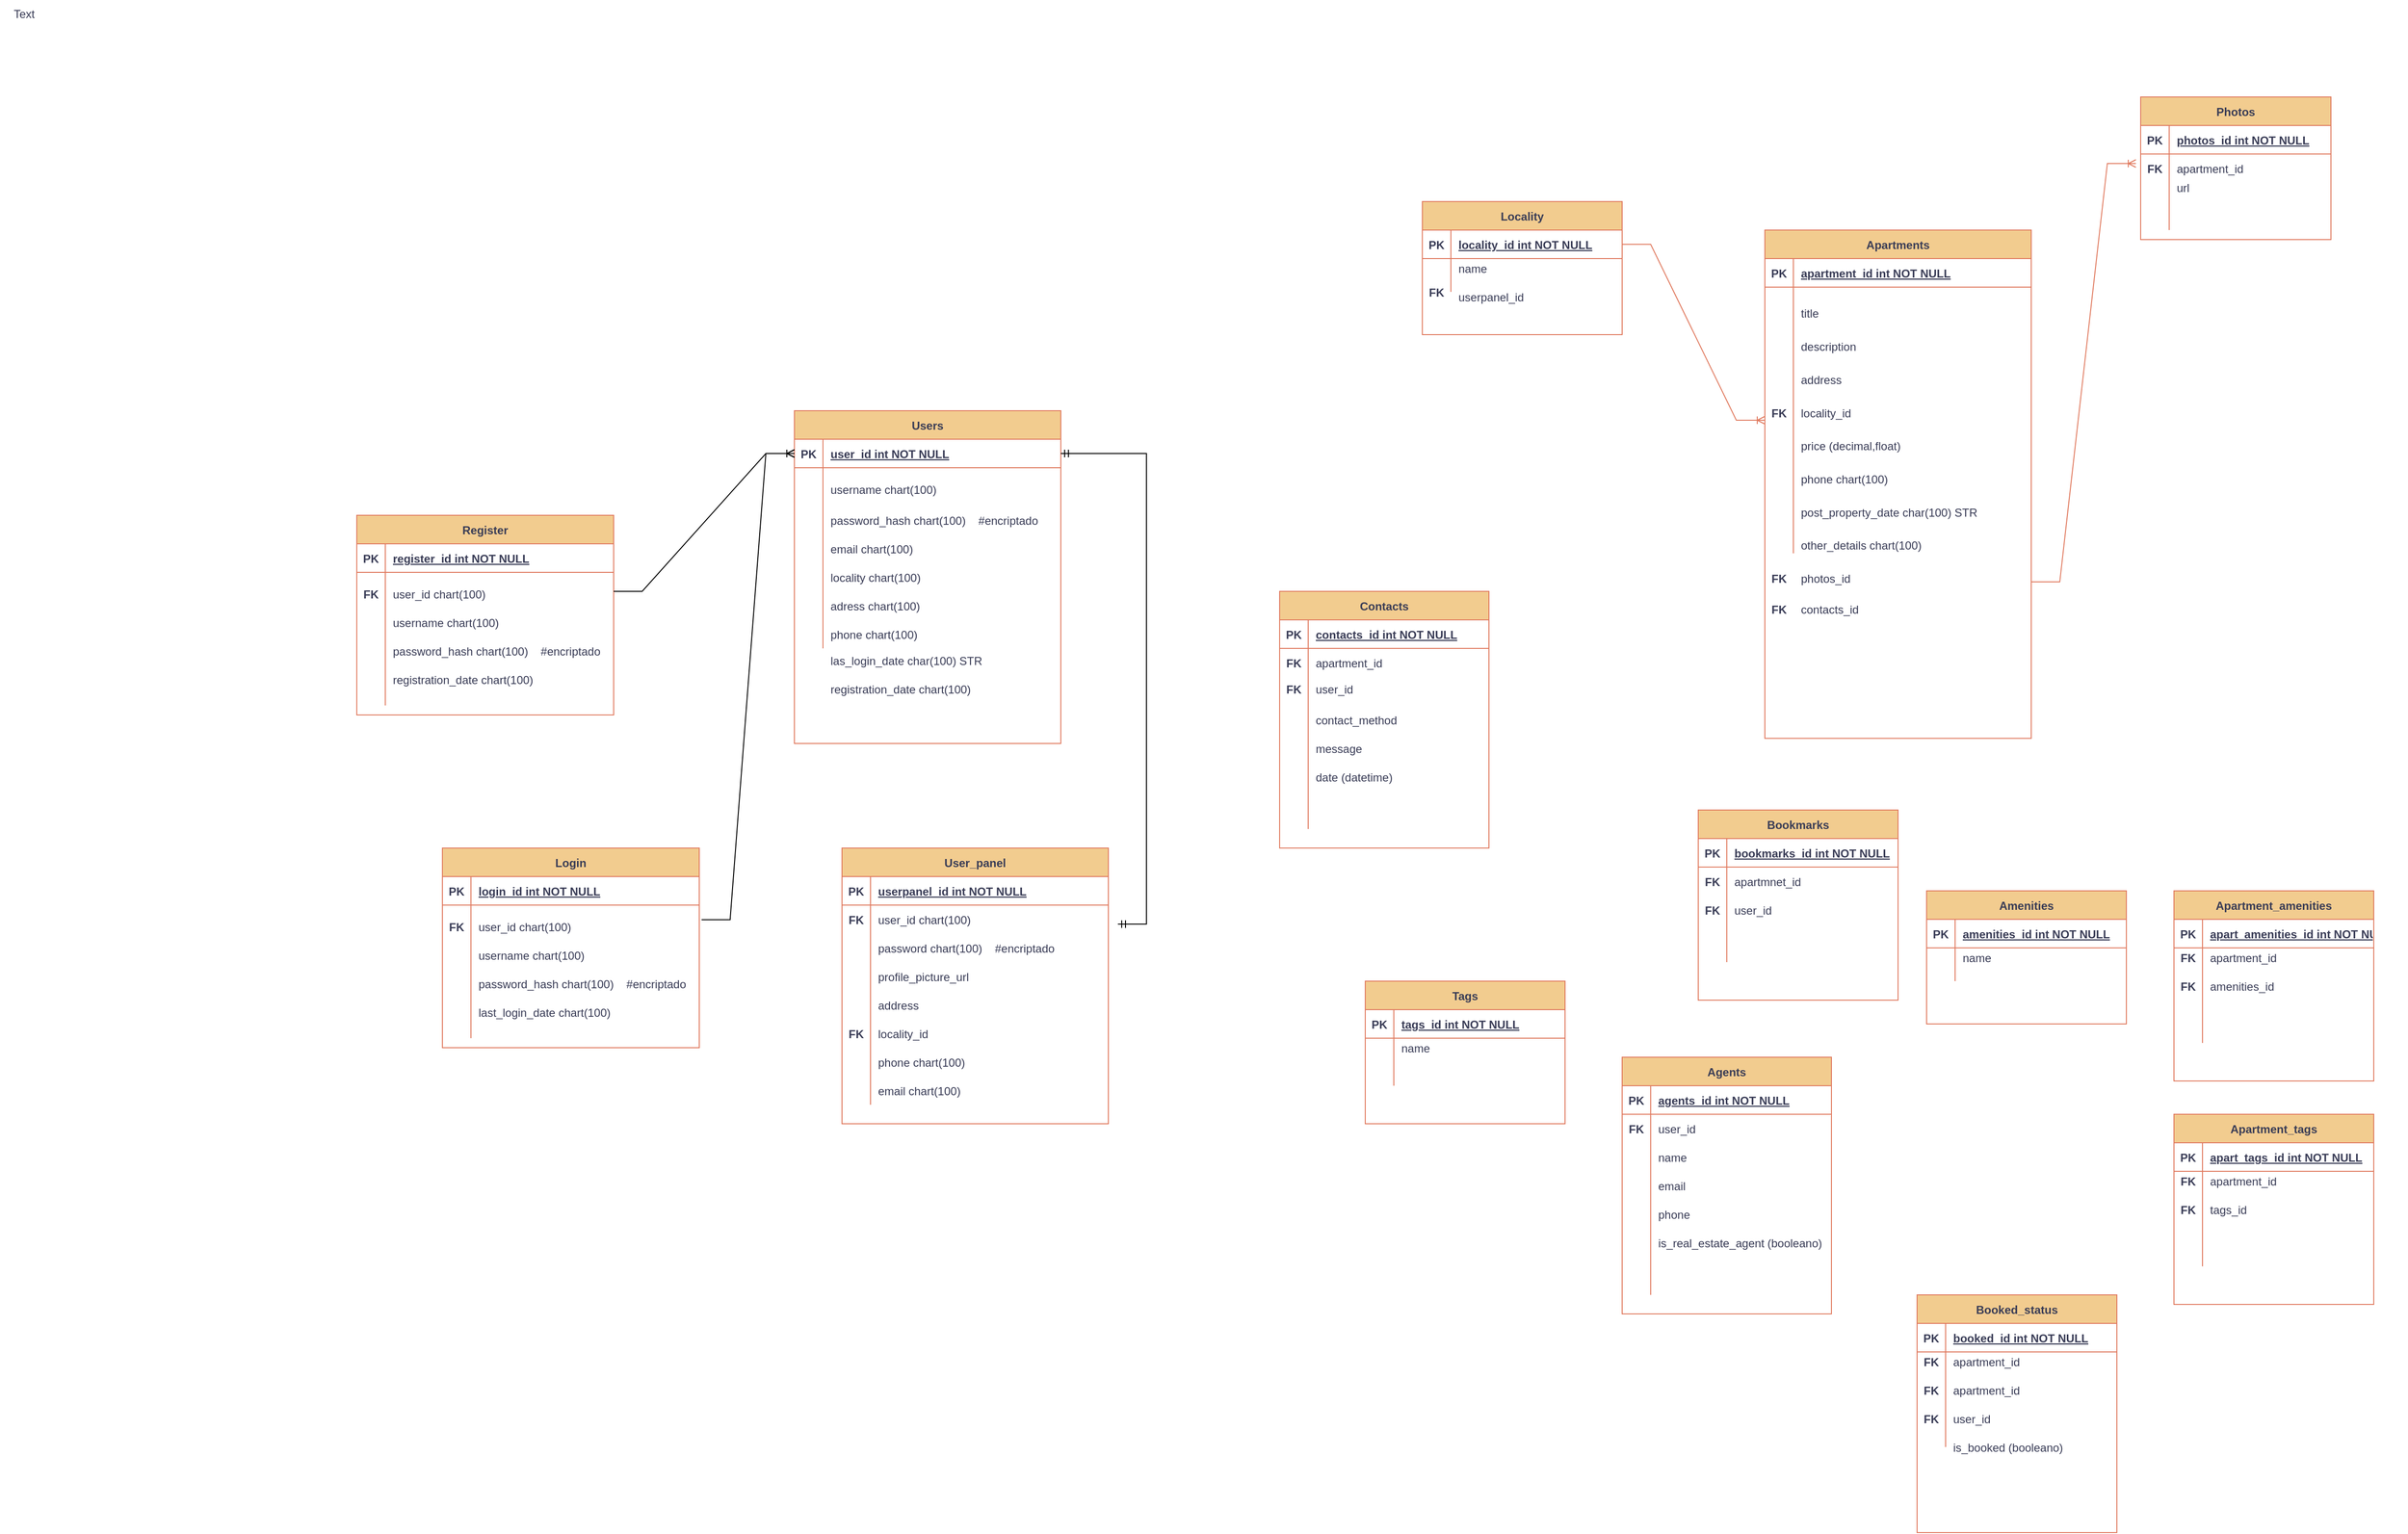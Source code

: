 <mxfile version="24.1.0" type="github">
  <diagram id="R2lEEEUBdFMjLlhIrx00" name="Page-1">
    <mxGraphModel dx="1760" dy="3240" grid="1" gridSize="10" guides="1" tooltips="1" connect="1" arrows="1" fold="1" page="1" pageScale="1" pageWidth="3300" pageHeight="2339" background="#FFFFFF" math="0" shadow="0" extFonts="Permanent Marker^https://fonts.googleapis.com/css?family=Permanent+Marker">
      <root>
        <mxCell id="0" />
        <mxCell id="1" parent="0" />
        <mxCell id="SWRiujzuV_JK1SQ2j1od-2" value="Text" style="text;html=1;align=center;verticalAlign=middle;resizable=0;points=[];autosize=1;strokeColor=none;fillColor=none;labelBackgroundColor=none;fontColor=#393C56;" parent="1" vertex="1">
          <mxGeometry x="355" y="-2" width="50" height="30" as="geometry" />
        </mxCell>
        <mxCell id="SWRiujzuV_JK1SQ2j1od-344" value="" style="edgeStyle=entityRelationEdgeStyle;fontSize=12;html=1;endArrow=ERoneToMany;rounded=0;strokeColor=#E07A5F;fontColor=#393C56;fillColor=#F2CC8F;exitX=1;exitY=0.5;exitDx=0;exitDy=0;" parent="1" source="SWRiujzuV_JK1SQ2j1od-337" edge="1">
          <mxGeometry width="100" height="100" relative="1" as="geometry">
            <mxPoint x="2080" y="550" as="sourcePoint" />
            <mxPoint x="2210" y="440" as="targetPoint" />
            <Array as="points">
              <mxPoint x="2080" y="460" />
              <mxPoint x="2150" y="490" />
              <mxPoint x="2130" y="470" />
              <mxPoint x="2170" y="440" />
            </Array>
          </mxGeometry>
        </mxCell>
        <mxCell id="SWRiujzuV_JK1SQ2j1od-345" value="" style="group" parent="1" vertex="1" connectable="0">
          <mxGeometry x="2210" y="240" width="280" height="430" as="geometry" />
        </mxCell>
        <mxCell id="SWRiujzuV_JK1SQ2j1od-154" value="Apartments" style="shape=table;startSize=30;container=1;collapsible=1;childLayout=tableLayout;fixedRows=1;rowLines=0;fontStyle=1;align=center;resizeLast=1;labelBackgroundColor=none;fillColor=#F2CC8F;strokeColor=#E07A5F;fontColor=#393C56;" parent="SWRiujzuV_JK1SQ2j1od-345" vertex="1">
          <mxGeometry width="280" height="534.595" as="geometry" />
        </mxCell>
        <mxCell id="SWRiujzuV_JK1SQ2j1od-155" value="" style="shape=partialRectangle;collapsible=0;dropTarget=0;pointerEvents=0;fillColor=none;points=[[0,0.5],[1,0.5]];portConstraint=eastwest;top=0;left=0;right=0;bottom=1;labelBackgroundColor=none;strokeColor=#E07A5F;fontColor=#393C56;" parent="SWRiujzuV_JK1SQ2j1od-154" vertex="1">
          <mxGeometry y="30" width="280" height="30" as="geometry" />
        </mxCell>
        <mxCell id="SWRiujzuV_JK1SQ2j1od-156" value="PK" style="shape=partialRectangle;overflow=hidden;connectable=0;fillColor=none;top=0;left=0;bottom=0;right=0;fontStyle=1;labelBackgroundColor=none;strokeColor=#E07A5F;fontColor=#393C56;" parent="SWRiujzuV_JK1SQ2j1od-155" vertex="1">
          <mxGeometry width="30" height="30" as="geometry">
            <mxRectangle width="30" height="30" as="alternateBounds" />
          </mxGeometry>
        </mxCell>
        <mxCell id="SWRiujzuV_JK1SQ2j1od-157" value="apartment_id int NOT NULL" style="shape=partialRectangle;overflow=hidden;connectable=0;fillColor=none;top=0;left=0;bottom=0;right=0;align=left;spacingLeft=6;fontStyle=5;labelBackgroundColor=none;strokeColor=#E07A5F;fontColor=#393C56;" parent="SWRiujzuV_JK1SQ2j1od-155" vertex="1">
          <mxGeometry x="30" width="250" height="30" as="geometry">
            <mxRectangle width="250" height="30" as="alternateBounds" />
          </mxGeometry>
        </mxCell>
        <mxCell id="SWRiujzuV_JK1SQ2j1od-158" value="" style="shape=partialRectangle;collapsible=0;dropTarget=0;pointerEvents=0;fillColor=none;points=[[0,0.5],[1,0.5]];portConstraint=eastwest;top=0;left=0;right=0;bottom=0;labelBackgroundColor=none;strokeColor=#E07A5F;fontColor=#393C56;" parent="SWRiujzuV_JK1SQ2j1od-154" vertex="1">
          <mxGeometry y="60" width="280" height="280" as="geometry" />
        </mxCell>
        <mxCell id="SWRiujzuV_JK1SQ2j1od-159" value="" style="shape=partialRectangle;overflow=hidden;connectable=0;fillColor=none;top=0;left=0;bottom=0;right=0;labelBackgroundColor=none;strokeColor=#E07A5F;fontColor=#393C56;" parent="SWRiujzuV_JK1SQ2j1od-158" vertex="1">
          <mxGeometry width="30" height="280" as="geometry">
            <mxRectangle width="30" height="280" as="alternateBounds" />
          </mxGeometry>
        </mxCell>
        <mxCell id="SWRiujzuV_JK1SQ2j1od-160" value="" style="shape=partialRectangle;overflow=hidden;connectable=0;fillColor=none;top=0;left=0;bottom=0;right=0;align=left;spacingLeft=6;labelBackgroundColor=none;strokeColor=#E07A5F;fontColor=#393C56;" parent="SWRiujzuV_JK1SQ2j1od-158" vertex="1">
          <mxGeometry x="30" width="250" height="280" as="geometry">
            <mxRectangle width="250" height="280" as="alternateBounds" />
          </mxGeometry>
        </mxCell>
        <mxCell id="SWRiujzuV_JK1SQ2j1od-161" value="address" style="shape=partialRectangle;overflow=hidden;connectable=0;fillColor=none;top=0;left=0;bottom=0;right=0;align=left;spacingLeft=6;labelBackgroundColor=none;strokeColor=#E07A5F;fontColor=#393C56;" parent="SWRiujzuV_JK1SQ2j1od-345" vertex="1">
          <mxGeometry x="30" y="139.459" width="150" height="34.865" as="geometry">
            <mxRectangle width="264" height="30" as="alternateBounds" />
          </mxGeometry>
        </mxCell>
        <mxCell id="SWRiujzuV_JK1SQ2j1od-162" value="description" style="shape=partialRectangle;overflow=hidden;connectable=0;fillColor=none;top=0;left=0;bottom=0;right=0;align=left;spacingLeft=6;labelBackgroundColor=none;strokeColor=#E07A5F;fontColor=#393C56;" parent="SWRiujzuV_JK1SQ2j1od-345" vertex="1">
          <mxGeometry x="30" y="104.595" width="250" height="34.865" as="geometry">
            <mxRectangle width="264" height="30" as="alternateBounds" />
          </mxGeometry>
        </mxCell>
        <mxCell id="SWRiujzuV_JK1SQ2j1od-163" value="locality_id" style="shape=partialRectangle;overflow=hidden;connectable=0;fillColor=none;top=0;left=0;bottom=0;right=0;align=left;spacingLeft=6;labelBackgroundColor=none;strokeColor=#E07A5F;fontColor=#393C56;" parent="SWRiujzuV_JK1SQ2j1od-345" vertex="1">
          <mxGeometry x="30" y="174.324" width="150" height="34.865" as="geometry">
            <mxRectangle width="264" height="30" as="alternateBounds" />
          </mxGeometry>
        </mxCell>
        <mxCell id="SWRiujzuV_JK1SQ2j1od-164" value="price (decimal,float)" style="shape=partialRectangle;overflow=hidden;connectable=0;fillColor=none;top=0;left=0;bottom=0;right=0;align=left;spacingLeft=6;labelBackgroundColor=none;strokeColor=#E07A5F;fontColor=#393C56;" parent="SWRiujzuV_JK1SQ2j1od-345" vertex="1">
          <mxGeometry x="30" y="209.189" width="150" height="34.865" as="geometry">
            <mxRectangle width="264" height="30" as="alternateBounds" />
          </mxGeometry>
        </mxCell>
        <mxCell id="SWRiujzuV_JK1SQ2j1od-165" value="title" style="shape=partialRectangle;overflow=hidden;connectable=0;fillColor=none;top=0;left=0;bottom=0;right=0;align=left;spacingLeft=6;labelBackgroundColor=none;strokeColor=#E07A5F;fontColor=#393C56;" parent="SWRiujzuV_JK1SQ2j1od-345" vertex="1">
          <mxGeometry x="30" y="69.73" width="150" height="34.865" as="geometry">
            <mxRectangle width="264" height="30" as="alternateBounds" />
          </mxGeometry>
        </mxCell>
        <mxCell id="SWRiujzuV_JK1SQ2j1od-166" value="post_property_date char(100) STR" style="shape=partialRectangle;overflow=hidden;connectable=0;fillColor=none;top=0;left=0;bottom=0;right=0;align=left;spacingLeft=6;labelBackgroundColor=none;strokeColor=#E07A5F;fontColor=#393C56;" parent="SWRiujzuV_JK1SQ2j1od-345" vertex="1">
          <mxGeometry x="30" y="278.919" width="250" height="34.865" as="geometry">
            <mxRectangle width="264" height="30" as="alternateBounds" />
          </mxGeometry>
        </mxCell>
        <mxCell id="SWRiujzuV_JK1SQ2j1od-167" value="phone chart(100)" style="shape=partialRectangle;overflow=hidden;connectable=0;fillColor=none;top=0;left=0;bottom=0;right=0;align=left;spacingLeft=6;labelBackgroundColor=none;strokeColor=#E07A5F;fontColor=#393C56;" parent="SWRiujzuV_JK1SQ2j1od-345" vertex="1">
          <mxGeometry x="30" y="244.054" width="150" height="34.865" as="geometry">
            <mxRectangle width="264" height="30" as="alternateBounds" />
          </mxGeometry>
        </mxCell>
        <mxCell id="SWRiujzuV_JK1SQ2j1od-168" value="other_details chart(100)" style="shape=partialRectangle;overflow=hidden;connectable=0;fillColor=none;top=0;left=0;bottom=0;right=0;align=left;spacingLeft=6;labelBackgroundColor=none;strokeColor=#E07A5F;fontColor=#393C56;" parent="SWRiujzuV_JK1SQ2j1od-345" vertex="1">
          <mxGeometry x="30" y="313.784" width="250" height="34.865" as="geometry">
            <mxRectangle width="264" height="30" as="alternateBounds" />
          </mxGeometry>
        </mxCell>
        <mxCell id="SWRiujzuV_JK1SQ2j1od-169" value="FK" style="shape=partialRectangle;overflow=hidden;connectable=0;fillColor=none;top=0;left=0;bottom=0;right=0;fontStyle=1;labelBackgroundColor=none;strokeColor=#E07A5F;fontColor=#393C56;" parent="SWRiujzuV_JK1SQ2j1od-345" vertex="1">
          <mxGeometry y="174.324" width="30" height="34.865" as="geometry">
            <mxRectangle width="30" height="30" as="alternateBounds" />
          </mxGeometry>
        </mxCell>
        <mxCell id="SWRiujzuV_JK1SQ2j1od-348" value="photos_id" style="shape=partialRectangle;overflow=hidden;connectable=0;fillColor=none;top=0;left=0;bottom=0;right=0;align=left;spacingLeft=6;labelBackgroundColor=none;strokeColor=#E07A5F;fontColor=#393C56;" parent="SWRiujzuV_JK1SQ2j1od-345" vertex="1">
          <mxGeometry x="30" y="348.649" width="150" height="34.865" as="geometry">
            <mxRectangle width="264" height="30" as="alternateBounds" />
          </mxGeometry>
        </mxCell>
        <mxCell id="SWRiujzuV_JK1SQ2j1od-349" value="FK" style="shape=partialRectangle;overflow=hidden;connectable=0;fillColor=none;top=0;left=0;bottom=0;right=0;fontStyle=1;labelBackgroundColor=none;strokeColor=#E07A5F;fontColor=#393C56;" parent="SWRiujzuV_JK1SQ2j1od-345" vertex="1">
          <mxGeometry y="348.649" width="30" height="34.865" as="geometry">
            <mxRectangle width="30" height="30" as="alternateBounds" />
          </mxGeometry>
        </mxCell>
        <mxCell id="SWRiujzuV_JK1SQ2j1od-351" value="contacts_id" style="shape=partialRectangle;overflow=hidden;connectable=0;fillColor=none;top=0;left=0;bottom=0;right=0;align=left;spacingLeft=6;labelBackgroundColor=none;strokeColor=#E07A5F;fontColor=#393C56;" parent="SWRiujzuV_JK1SQ2j1od-345" vertex="1">
          <mxGeometry x="30" y="383.51" width="150" height="30" as="geometry">
            <mxRectangle width="264" height="30" as="alternateBounds" />
          </mxGeometry>
        </mxCell>
        <mxCell id="SWRiujzuV_JK1SQ2j1od-352" value="FK" style="shape=partialRectangle;overflow=hidden;connectable=0;fillColor=none;top=0;left=0;bottom=0;right=0;fontStyle=1;labelBackgroundColor=none;strokeColor=#E07A5F;fontColor=#393C56;" parent="SWRiujzuV_JK1SQ2j1od-345" vertex="1">
          <mxGeometry y="383.51" width="30" height="30" as="geometry">
            <mxRectangle width="30" height="30" as="alternateBounds" />
          </mxGeometry>
        </mxCell>
        <mxCell id="SWRiujzuV_JK1SQ2j1od-346" value="" style="group" parent="1" vertex="1" connectable="0">
          <mxGeometry x="1850" y="210" width="210" height="140" as="geometry" />
        </mxCell>
        <mxCell id="SWRiujzuV_JK1SQ2j1od-336" value="Locality" style="shape=table;startSize=30;container=1;collapsible=1;childLayout=tableLayout;fixedRows=1;rowLines=0;fontStyle=1;align=center;resizeLast=1;labelBackgroundColor=none;fillColor=#F2CC8F;strokeColor=#E07A5F;fontColor=#393C56;" parent="SWRiujzuV_JK1SQ2j1od-346" vertex="1">
          <mxGeometry width="210" height="140" as="geometry" />
        </mxCell>
        <mxCell id="SWRiujzuV_JK1SQ2j1od-337" value="" style="shape=partialRectangle;collapsible=0;dropTarget=0;pointerEvents=0;fillColor=none;points=[[0,0.5],[1,0.5]];portConstraint=eastwest;top=0;left=0;right=0;bottom=1;labelBackgroundColor=none;strokeColor=#E07A5F;fontColor=#393C56;" parent="SWRiujzuV_JK1SQ2j1od-336" vertex="1">
          <mxGeometry y="30" width="210" height="30" as="geometry" />
        </mxCell>
        <mxCell id="SWRiujzuV_JK1SQ2j1od-338" value="PK" style="shape=partialRectangle;overflow=hidden;connectable=0;fillColor=none;top=0;left=0;bottom=0;right=0;fontStyle=1;labelBackgroundColor=none;strokeColor=#E07A5F;fontColor=#393C56;" parent="SWRiujzuV_JK1SQ2j1od-337" vertex="1">
          <mxGeometry width="30" height="30" as="geometry">
            <mxRectangle width="30" height="30" as="alternateBounds" />
          </mxGeometry>
        </mxCell>
        <mxCell id="SWRiujzuV_JK1SQ2j1od-339" value="locality_id int NOT NULL" style="shape=partialRectangle;overflow=hidden;connectable=0;fillColor=none;top=0;left=0;bottom=0;right=0;align=left;spacingLeft=6;fontStyle=5;labelBackgroundColor=none;strokeColor=#E07A5F;fontColor=#393C56;" parent="SWRiujzuV_JK1SQ2j1od-337" vertex="1">
          <mxGeometry x="30" width="180" height="30" as="geometry">
            <mxRectangle width="180" height="30" as="alternateBounds" />
          </mxGeometry>
        </mxCell>
        <mxCell id="SWRiujzuV_JK1SQ2j1od-340" value="" style="shape=partialRectangle;collapsible=0;dropTarget=0;pointerEvents=0;fillColor=none;points=[[0,0.5],[1,0.5]];portConstraint=eastwest;top=0;left=0;right=0;bottom=0;labelBackgroundColor=none;strokeColor=#E07A5F;fontColor=#393C56;" parent="SWRiujzuV_JK1SQ2j1od-336" vertex="1">
          <mxGeometry y="60" width="210" height="35" as="geometry" />
        </mxCell>
        <mxCell id="SWRiujzuV_JK1SQ2j1od-341" value="" style="shape=partialRectangle;overflow=hidden;connectable=0;fillColor=none;top=0;left=0;bottom=0;right=0;labelBackgroundColor=none;strokeColor=#E07A5F;fontColor=#393C56;" parent="SWRiujzuV_JK1SQ2j1od-340" vertex="1">
          <mxGeometry width="30" height="35" as="geometry">
            <mxRectangle width="30" height="35" as="alternateBounds" />
          </mxGeometry>
        </mxCell>
        <mxCell id="SWRiujzuV_JK1SQ2j1od-342" value="" style="shape=partialRectangle;overflow=hidden;connectable=0;fillColor=none;top=0;left=0;bottom=0;right=0;align=left;spacingLeft=6;labelBackgroundColor=none;strokeColor=#E07A5F;fontColor=#393C56;" parent="SWRiujzuV_JK1SQ2j1od-340" vertex="1">
          <mxGeometry x="30" width="180" height="35" as="geometry">
            <mxRectangle width="180" height="35" as="alternateBounds" />
          </mxGeometry>
        </mxCell>
        <mxCell id="SWRiujzuV_JK1SQ2j1od-343" value="name" style="shape=partialRectangle;overflow=hidden;connectable=0;fillColor=none;top=0;left=0;bottom=0;right=0;align=left;spacingLeft=6;labelBackgroundColor=none;strokeColor=#E07A5F;fontColor=#393C56;" parent="SWRiujzuV_JK1SQ2j1od-346" vertex="1">
          <mxGeometry x="30" y="55" width="150" height="30" as="geometry">
            <mxRectangle width="264" height="30" as="alternateBounds" />
          </mxGeometry>
        </mxCell>
        <mxCell id="zCGeOl4j-3SvQjq090N3-5" value="userpanel_id" style="shape=partialRectangle;overflow=hidden;connectable=0;fillColor=none;top=0;left=0;bottom=0;right=0;align=left;spacingLeft=6;labelBackgroundColor=none;strokeColor=#E07A5F;fontColor=#393C56;" vertex="1" parent="SWRiujzuV_JK1SQ2j1od-346">
          <mxGeometry x="30" y="85" width="150" height="30" as="geometry">
            <mxRectangle width="264" height="30" as="alternateBounds" />
          </mxGeometry>
        </mxCell>
        <mxCell id="zCGeOl4j-3SvQjq090N3-6" value="FK" style="shape=partialRectangle;overflow=hidden;connectable=0;fillColor=none;top=0;left=0;bottom=0;right=0;fontStyle=1;labelBackgroundColor=none;strokeColor=#E07A5F;fontColor=#393C56;" vertex="1" parent="SWRiujzuV_JK1SQ2j1od-346">
          <mxGeometry y="80" width="30" height="30" as="geometry">
            <mxRectangle width="30" height="30" as="alternateBounds" />
          </mxGeometry>
        </mxCell>
        <mxCell id="SWRiujzuV_JK1SQ2j1od-347" value="" style="group" parent="1" vertex="1" connectable="0">
          <mxGeometry x="2605" y="100" width="280" height="150" as="geometry" />
        </mxCell>
        <mxCell id="SWRiujzuV_JK1SQ2j1od-170" value="Photos" style="shape=table;startSize=30;container=1;collapsible=1;childLayout=tableLayout;fixedRows=1;rowLines=0;fontStyle=1;align=center;resizeLast=1;labelBackgroundColor=none;fillColor=#F2CC8F;strokeColor=#E07A5F;fontColor=#393C56;" parent="SWRiujzuV_JK1SQ2j1od-347" vertex="1">
          <mxGeometry width="200" height="150" as="geometry" />
        </mxCell>
        <mxCell id="SWRiujzuV_JK1SQ2j1od-171" value="" style="shape=partialRectangle;collapsible=0;dropTarget=0;pointerEvents=0;fillColor=none;points=[[0,0.5],[1,0.5]];portConstraint=eastwest;top=0;left=0;right=0;bottom=1;labelBackgroundColor=none;strokeColor=#E07A5F;fontColor=#393C56;" parent="SWRiujzuV_JK1SQ2j1od-170" vertex="1">
          <mxGeometry y="30" width="200" height="30" as="geometry" />
        </mxCell>
        <mxCell id="SWRiujzuV_JK1SQ2j1od-172" value="PK" style="shape=partialRectangle;overflow=hidden;connectable=0;fillColor=none;top=0;left=0;bottom=0;right=0;fontStyle=1;labelBackgroundColor=none;strokeColor=#E07A5F;fontColor=#393C56;" parent="SWRiujzuV_JK1SQ2j1od-171" vertex="1">
          <mxGeometry width="30" height="30" as="geometry">
            <mxRectangle width="30" height="30" as="alternateBounds" />
          </mxGeometry>
        </mxCell>
        <mxCell id="SWRiujzuV_JK1SQ2j1od-173" value="photos_id int NOT NULL" style="shape=partialRectangle;overflow=hidden;connectable=0;fillColor=none;top=0;left=0;bottom=0;right=0;align=left;spacingLeft=6;fontStyle=5;labelBackgroundColor=none;strokeColor=#E07A5F;fontColor=#393C56;" parent="SWRiujzuV_JK1SQ2j1od-171" vertex="1">
          <mxGeometry x="30" width="170" height="30" as="geometry">
            <mxRectangle width="170" height="30" as="alternateBounds" />
          </mxGeometry>
        </mxCell>
        <mxCell id="SWRiujzuV_JK1SQ2j1od-174" value="" style="shape=partialRectangle;collapsible=0;dropTarget=0;pointerEvents=0;fillColor=none;points=[[0,0.5],[1,0.5]];portConstraint=eastwest;top=0;left=0;right=0;bottom=0;labelBackgroundColor=none;strokeColor=#E07A5F;fontColor=#393C56;" parent="SWRiujzuV_JK1SQ2j1od-170" vertex="1">
          <mxGeometry y="60" width="200" height="80" as="geometry" />
        </mxCell>
        <mxCell id="SWRiujzuV_JK1SQ2j1od-175" value="" style="shape=partialRectangle;overflow=hidden;connectable=0;fillColor=none;top=0;left=0;bottom=0;right=0;labelBackgroundColor=none;strokeColor=#E07A5F;fontColor=#393C56;" parent="SWRiujzuV_JK1SQ2j1od-174" vertex="1">
          <mxGeometry width="30" height="80" as="geometry">
            <mxRectangle width="30" height="80" as="alternateBounds" />
          </mxGeometry>
        </mxCell>
        <mxCell id="SWRiujzuV_JK1SQ2j1od-176" value="" style="shape=partialRectangle;overflow=hidden;connectable=0;fillColor=none;top=0;left=0;bottom=0;right=0;align=left;spacingLeft=6;labelBackgroundColor=none;strokeColor=#E07A5F;fontColor=#393C56;" parent="SWRiujzuV_JK1SQ2j1od-174" vertex="1">
          <mxGeometry x="30" width="170" height="80" as="geometry">
            <mxRectangle width="170" height="80" as="alternateBounds" />
          </mxGeometry>
        </mxCell>
        <mxCell id="SWRiujzuV_JK1SQ2j1od-181" value="apartment_id" style="shape=partialRectangle;overflow=hidden;connectable=0;fillColor=none;top=0;left=0;bottom=0;right=0;align=left;spacingLeft=6;labelBackgroundColor=none;strokeColor=#E07A5F;fontColor=#393C56;" parent="SWRiujzuV_JK1SQ2j1od-347" vertex="1">
          <mxGeometry x="30" y="60" width="150" height="30" as="geometry">
            <mxRectangle width="264" height="30" as="alternateBounds" />
          </mxGeometry>
        </mxCell>
        <mxCell id="SWRiujzuV_JK1SQ2j1od-186" value="FK" style="shape=partialRectangle;overflow=hidden;connectable=0;fillColor=none;top=0;left=0;bottom=0;right=0;fontStyle=1;labelBackgroundColor=none;strokeColor=#E07A5F;fontColor=#393C56;" parent="SWRiujzuV_JK1SQ2j1od-347" vertex="1">
          <mxGeometry y="60" width="30" height="30" as="geometry">
            <mxRectangle width="30" height="30" as="alternateBounds" />
          </mxGeometry>
        </mxCell>
        <mxCell id="SWRiujzuV_JK1SQ2j1od-178" value="url " style="shape=partialRectangle;overflow=hidden;connectable=0;fillColor=none;top=0;left=0;bottom=0;right=0;align=left;spacingLeft=6;labelBackgroundColor=none;strokeColor=#E07A5F;fontColor=#393C56;" parent="SWRiujzuV_JK1SQ2j1od-347" vertex="1">
          <mxGeometry x="30" y="80" width="170" height="30" as="geometry">
            <mxRectangle width="264" height="30" as="alternateBounds" />
          </mxGeometry>
        </mxCell>
        <mxCell id="SWRiujzuV_JK1SQ2j1od-350" value="" style="edgeStyle=entityRelationEdgeStyle;fontSize=12;html=1;endArrow=ERoneToMany;rounded=0;strokeColor=#E07A5F;fontColor=#393C56;fillColor=#F2CC8F;" parent="1" edge="1">
          <mxGeometry width="100" height="100" relative="1" as="geometry">
            <mxPoint x="2490" y="610" as="sourcePoint" />
            <mxPoint x="2600" y="170" as="targetPoint" />
          </mxGeometry>
        </mxCell>
        <mxCell id="SWRiujzuV_JK1SQ2j1od-353" value="" style="group" parent="1" vertex="1" connectable="0">
          <mxGeometry x="1700" y="620" width="220" height="270" as="geometry" />
        </mxCell>
        <mxCell id="SWRiujzuV_JK1SQ2j1od-194" value="Contacts" style="shape=table;startSize=30;container=1;collapsible=1;childLayout=tableLayout;fixedRows=1;rowLines=0;fontStyle=1;align=center;resizeLast=1;labelBackgroundColor=none;fillColor=#F2CC8F;strokeColor=#E07A5F;fontColor=#393C56;" parent="SWRiujzuV_JK1SQ2j1od-353" vertex="1">
          <mxGeometry width="220" height="270" as="geometry" />
        </mxCell>
        <mxCell id="SWRiujzuV_JK1SQ2j1od-195" value="" style="shape=partialRectangle;collapsible=0;dropTarget=0;pointerEvents=0;fillColor=none;points=[[0,0.5],[1,0.5]];portConstraint=eastwest;top=0;left=0;right=0;bottom=1;labelBackgroundColor=none;strokeColor=#E07A5F;fontColor=#393C56;" parent="SWRiujzuV_JK1SQ2j1od-194" vertex="1">
          <mxGeometry y="30" width="220" height="30" as="geometry" />
        </mxCell>
        <mxCell id="SWRiujzuV_JK1SQ2j1od-196" value="PK" style="shape=partialRectangle;overflow=hidden;connectable=0;fillColor=none;top=0;left=0;bottom=0;right=0;fontStyle=1;labelBackgroundColor=none;strokeColor=#E07A5F;fontColor=#393C56;" parent="SWRiujzuV_JK1SQ2j1od-195" vertex="1">
          <mxGeometry width="30" height="30" as="geometry">
            <mxRectangle width="30" height="30" as="alternateBounds" />
          </mxGeometry>
        </mxCell>
        <mxCell id="SWRiujzuV_JK1SQ2j1od-197" value="contacts_id int NOT NULL" style="shape=partialRectangle;overflow=hidden;connectable=0;fillColor=none;top=0;left=0;bottom=0;right=0;align=left;spacingLeft=6;fontStyle=5;labelBackgroundColor=none;strokeColor=#E07A5F;fontColor=#393C56;" parent="SWRiujzuV_JK1SQ2j1od-195" vertex="1">
          <mxGeometry x="30" width="190" height="30" as="geometry">
            <mxRectangle width="190" height="30" as="alternateBounds" />
          </mxGeometry>
        </mxCell>
        <mxCell id="SWRiujzuV_JK1SQ2j1od-198" value="" style="shape=partialRectangle;collapsible=0;dropTarget=0;pointerEvents=0;fillColor=none;points=[[0,0.5],[1,0.5]];portConstraint=eastwest;top=0;left=0;right=0;bottom=0;labelBackgroundColor=none;strokeColor=#E07A5F;fontColor=#393C56;" parent="SWRiujzuV_JK1SQ2j1od-194" vertex="1">
          <mxGeometry y="60" width="220" height="190" as="geometry" />
        </mxCell>
        <mxCell id="SWRiujzuV_JK1SQ2j1od-199" value="" style="shape=partialRectangle;overflow=hidden;connectable=0;fillColor=none;top=0;left=0;bottom=0;right=0;labelBackgroundColor=none;strokeColor=#E07A5F;fontColor=#393C56;" parent="SWRiujzuV_JK1SQ2j1od-198" vertex="1">
          <mxGeometry width="30" height="190" as="geometry">
            <mxRectangle width="30" height="190" as="alternateBounds" />
          </mxGeometry>
        </mxCell>
        <mxCell id="SWRiujzuV_JK1SQ2j1od-200" value="" style="shape=partialRectangle;overflow=hidden;connectable=0;fillColor=none;top=0;left=0;bottom=0;right=0;align=left;spacingLeft=6;labelBackgroundColor=none;strokeColor=#E07A5F;fontColor=#393C56;" parent="SWRiujzuV_JK1SQ2j1od-198" vertex="1">
          <mxGeometry x="30" width="190" height="190" as="geometry">
            <mxRectangle width="190" height="190" as="alternateBounds" />
          </mxGeometry>
        </mxCell>
        <mxCell id="SWRiujzuV_JK1SQ2j1od-201" value="contact_method" style="shape=partialRectangle;overflow=hidden;connectable=0;fillColor=none;top=0;left=0;bottom=0;right=0;align=left;spacingLeft=6;labelBackgroundColor=none;strokeColor=#E07A5F;fontColor=#393C56;" parent="SWRiujzuV_JK1SQ2j1od-353" vertex="1">
          <mxGeometry x="30" y="120" width="150" height="30" as="geometry">
            <mxRectangle width="264" height="30" as="alternateBounds" />
          </mxGeometry>
        </mxCell>
        <mxCell id="SWRiujzuV_JK1SQ2j1od-203" value="message" style="shape=partialRectangle;overflow=hidden;connectable=0;fillColor=none;top=0;left=0;bottom=0;right=0;align=left;spacingLeft=6;labelBackgroundColor=none;strokeColor=#E07A5F;fontColor=#393C56;" parent="SWRiujzuV_JK1SQ2j1od-353" vertex="1">
          <mxGeometry x="30" y="150" width="150" height="30" as="geometry">
            <mxRectangle width="264" height="30" as="alternateBounds" />
          </mxGeometry>
        </mxCell>
        <mxCell id="SWRiujzuV_JK1SQ2j1od-204" value="date (datetime)" style="shape=partialRectangle;overflow=hidden;connectable=0;fillColor=none;top=0;left=0;bottom=0;right=0;align=left;spacingLeft=6;labelBackgroundColor=none;strokeColor=#E07A5F;fontColor=#393C56;" parent="SWRiujzuV_JK1SQ2j1od-353" vertex="1">
          <mxGeometry x="30" y="180" width="150" height="30" as="geometry">
            <mxRectangle width="264" height="30" as="alternateBounds" />
          </mxGeometry>
        </mxCell>
        <mxCell id="SWRiujzuV_JK1SQ2j1od-205" value="apartment_id" style="shape=partialRectangle;overflow=hidden;connectable=0;fillColor=none;top=0;left=0;bottom=0;right=0;align=left;spacingLeft=6;labelBackgroundColor=none;strokeColor=#E07A5F;fontColor=#393C56;" parent="SWRiujzuV_JK1SQ2j1od-353" vertex="1">
          <mxGeometry x="30" y="60" width="150" height="30" as="geometry">
            <mxRectangle width="264" height="30" as="alternateBounds" />
          </mxGeometry>
        </mxCell>
        <mxCell id="SWRiujzuV_JK1SQ2j1od-210" value="FK" style="shape=partialRectangle;overflow=hidden;connectable=0;fillColor=none;top=0;left=0;bottom=0;right=0;fontStyle=1;labelBackgroundColor=none;strokeColor=#E07A5F;fontColor=#393C56;" parent="SWRiujzuV_JK1SQ2j1od-353" vertex="1">
          <mxGeometry y="60" width="30" height="30" as="geometry">
            <mxRectangle width="30" height="30" as="alternateBounds" />
          </mxGeometry>
        </mxCell>
        <mxCell id="SWRiujzuV_JK1SQ2j1od-211" value="FK" style="shape=partialRectangle;overflow=hidden;connectable=0;fillColor=none;top=0;left=0;bottom=0;right=0;fontStyle=1;labelBackgroundColor=none;strokeColor=#E07A5F;fontColor=#393C56;" parent="SWRiujzuV_JK1SQ2j1od-353" vertex="1">
          <mxGeometry y="87.5" width="30" height="30" as="geometry">
            <mxRectangle width="30" height="30" as="alternateBounds" />
          </mxGeometry>
        </mxCell>
        <mxCell id="SWRiujzuV_JK1SQ2j1od-202" value="user_id" style="shape=partialRectangle;overflow=hidden;connectable=0;fillColor=none;top=0;left=0;bottom=0;right=0;align=left;spacingLeft=6;labelBackgroundColor=none;strokeColor=#E07A5F;fontColor=#393C56;" parent="SWRiujzuV_JK1SQ2j1od-353" vertex="1">
          <mxGeometry x="30" y="87.5" width="150" height="30" as="geometry">
            <mxRectangle width="264" height="30" as="alternateBounds" />
          </mxGeometry>
        </mxCell>
        <mxCell id="SWRiujzuV_JK1SQ2j1od-354" value="" style="group" parent="1" vertex="1" connectable="0">
          <mxGeometry x="730" y="540" width="280" height="210" as="geometry" />
        </mxCell>
        <mxCell id="SWRiujzuV_JK1SQ2j1od-110" value="Register" style="shape=table;startSize=30;container=1;collapsible=1;childLayout=tableLayout;fixedRows=1;rowLines=0;fontStyle=1;align=center;resizeLast=1;labelBackgroundColor=none;fillColor=#F2CC8F;strokeColor=#E07A5F;fontColor=#393C56;" parent="SWRiujzuV_JK1SQ2j1od-354" vertex="1">
          <mxGeometry width="270" height="210" as="geometry" />
        </mxCell>
        <mxCell id="SWRiujzuV_JK1SQ2j1od-111" value="" style="shape=partialRectangle;collapsible=0;dropTarget=0;pointerEvents=0;fillColor=none;points=[[0,0.5],[1,0.5]];portConstraint=eastwest;top=0;left=0;right=0;bottom=1;labelBackgroundColor=none;strokeColor=#E07A5F;fontColor=#393C56;" parent="SWRiujzuV_JK1SQ2j1od-110" vertex="1">
          <mxGeometry y="30" width="270" height="30" as="geometry" />
        </mxCell>
        <mxCell id="SWRiujzuV_JK1SQ2j1od-112" value="PK" style="shape=partialRectangle;overflow=hidden;connectable=0;fillColor=none;top=0;left=0;bottom=0;right=0;fontStyle=1;labelBackgroundColor=none;strokeColor=#E07A5F;fontColor=#393C56;" parent="SWRiujzuV_JK1SQ2j1od-111" vertex="1">
          <mxGeometry width="30" height="30" as="geometry">
            <mxRectangle width="30" height="30" as="alternateBounds" />
          </mxGeometry>
        </mxCell>
        <mxCell id="SWRiujzuV_JK1SQ2j1od-113" value="register_id int NOT NULL" style="shape=partialRectangle;overflow=hidden;connectable=0;fillColor=none;top=0;left=0;bottom=0;right=0;align=left;spacingLeft=6;fontStyle=5;labelBackgroundColor=none;strokeColor=#E07A5F;fontColor=#393C56;" parent="SWRiujzuV_JK1SQ2j1od-111" vertex="1">
          <mxGeometry x="30" width="240" height="30" as="geometry">
            <mxRectangle width="240" height="30" as="alternateBounds" />
          </mxGeometry>
        </mxCell>
        <mxCell id="SWRiujzuV_JK1SQ2j1od-114" value="" style="shape=partialRectangle;collapsible=0;dropTarget=0;pointerEvents=0;fillColor=none;points=[[0,0.5],[1,0.5]];portConstraint=eastwest;top=0;left=0;right=0;bottom=0;labelBackgroundColor=none;strokeColor=#E07A5F;fontColor=#393C56;" parent="SWRiujzuV_JK1SQ2j1od-110" vertex="1">
          <mxGeometry y="60" width="270" height="140" as="geometry" />
        </mxCell>
        <mxCell id="SWRiujzuV_JK1SQ2j1od-115" value="" style="shape=partialRectangle;overflow=hidden;connectable=0;fillColor=none;top=0;left=0;bottom=0;right=0;labelBackgroundColor=none;strokeColor=#E07A5F;fontColor=#393C56;" parent="SWRiujzuV_JK1SQ2j1od-114" vertex="1">
          <mxGeometry width="30" height="140" as="geometry">
            <mxRectangle width="30" height="140" as="alternateBounds" />
          </mxGeometry>
        </mxCell>
        <mxCell id="SWRiujzuV_JK1SQ2j1od-116" value="" style="shape=partialRectangle;overflow=hidden;connectable=0;fillColor=none;top=0;left=0;bottom=0;right=0;align=left;spacingLeft=6;labelBackgroundColor=none;strokeColor=#E07A5F;fontColor=#393C56;" parent="SWRiujzuV_JK1SQ2j1od-114" vertex="1">
          <mxGeometry x="30" width="240" height="140" as="geometry">
            <mxRectangle width="240" height="140" as="alternateBounds" />
          </mxGeometry>
        </mxCell>
        <mxCell id="SWRiujzuV_JK1SQ2j1od-117" value="user_id chart(100)" style="shape=partialRectangle;overflow=hidden;connectable=0;fillColor=none;top=0;left=0;bottom=0;right=0;align=left;spacingLeft=6;labelBackgroundColor=none;strokeColor=#E07A5F;fontColor=#393C56;" parent="SWRiujzuV_JK1SQ2j1od-354" vertex="1">
          <mxGeometry x="30" y="67.5" width="150" height="30" as="geometry">
            <mxRectangle width="264" height="30" as="alternateBounds" />
          </mxGeometry>
        </mxCell>
        <mxCell id="SWRiujzuV_JK1SQ2j1od-118" value="FK" style="shape=partialRectangle;overflow=hidden;connectable=0;fillColor=none;top=0;left=0;bottom=0;right=0;fontStyle=1;labelBackgroundColor=none;strokeColor=#E07A5F;fontColor=#393C56;" parent="SWRiujzuV_JK1SQ2j1od-354" vertex="1">
          <mxGeometry y="67.5" width="30" height="30" as="geometry">
            <mxRectangle width="30" height="30" as="alternateBounds" />
          </mxGeometry>
        </mxCell>
        <mxCell id="SWRiujzuV_JK1SQ2j1od-119" value="username chart(100)" style="shape=partialRectangle;overflow=hidden;connectable=0;fillColor=none;top=0;left=0;bottom=0;right=0;align=left;spacingLeft=6;labelBackgroundColor=none;strokeColor=#E07A5F;fontColor=#393C56;" parent="SWRiujzuV_JK1SQ2j1od-354" vertex="1">
          <mxGeometry x="30" y="97.5" width="150" height="30" as="geometry">
            <mxRectangle width="264" height="30" as="alternateBounds" />
          </mxGeometry>
        </mxCell>
        <mxCell id="SWRiujzuV_JK1SQ2j1od-120" value="password_hash chart(100)    #encriptado" style="shape=partialRectangle;overflow=hidden;connectable=0;fillColor=none;top=0;left=0;bottom=0;right=0;align=left;spacingLeft=6;labelBackgroundColor=none;strokeColor=#E07A5F;fontColor=#393C56;" parent="SWRiujzuV_JK1SQ2j1od-354" vertex="1">
          <mxGeometry x="30" y="127.5" width="250" height="30" as="geometry">
            <mxRectangle width="264" height="30" as="alternateBounds" />
          </mxGeometry>
        </mxCell>
        <mxCell id="SWRiujzuV_JK1SQ2j1od-121" value="registration_date chart(100)" style="shape=partialRectangle;overflow=hidden;connectable=0;fillColor=none;top=0;left=0;bottom=0;right=0;align=left;spacingLeft=6;labelBackgroundColor=none;strokeColor=#E07A5F;fontColor=#393C56;" parent="SWRiujzuV_JK1SQ2j1od-354" vertex="1">
          <mxGeometry x="30" y="157.5" width="180" height="30" as="geometry">
            <mxRectangle width="264" height="30" as="alternateBounds" />
          </mxGeometry>
        </mxCell>
        <mxCell id="SWRiujzuV_JK1SQ2j1od-355" value="" style="group" parent="1" vertex="1" connectable="0">
          <mxGeometry x="1190" y="430" width="280" height="350" as="geometry" />
        </mxCell>
        <mxCell id="C-vyLk0tnHw3VtMMgP7b-23" value="Users" style="shape=table;startSize=30;container=1;collapsible=1;childLayout=tableLayout;fixedRows=1;rowLines=0;fontStyle=1;align=center;resizeLast=1;labelBackgroundColor=none;fillColor=#F2CC8F;strokeColor=#E07A5F;fontColor=#393C56;" parent="SWRiujzuV_JK1SQ2j1od-355" vertex="1">
          <mxGeometry width="280" height="350" as="geometry" />
        </mxCell>
        <mxCell id="C-vyLk0tnHw3VtMMgP7b-24" value="" style="shape=partialRectangle;collapsible=0;dropTarget=0;pointerEvents=0;fillColor=none;points=[[0,0.5],[1,0.5]];portConstraint=eastwest;top=0;left=0;right=0;bottom=1;labelBackgroundColor=none;strokeColor=#E07A5F;fontColor=#393C56;" parent="C-vyLk0tnHw3VtMMgP7b-23" vertex="1">
          <mxGeometry y="30" width="280" height="30" as="geometry" />
        </mxCell>
        <mxCell id="C-vyLk0tnHw3VtMMgP7b-25" value="PK" style="shape=partialRectangle;overflow=hidden;connectable=0;fillColor=none;top=0;left=0;bottom=0;right=0;fontStyle=1;labelBackgroundColor=none;strokeColor=#E07A5F;fontColor=#393C56;" parent="C-vyLk0tnHw3VtMMgP7b-24" vertex="1">
          <mxGeometry width="30" height="30" as="geometry">
            <mxRectangle width="30" height="30" as="alternateBounds" />
          </mxGeometry>
        </mxCell>
        <mxCell id="C-vyLk0tnHw3VtMMgP7b-26" value="user_id int NOT NULL" style="shape=partialRectangle;overflow=hidden;connectable=0;fillColor=none;top=0;left=0;bottom=0;right=0;align=left;spacingLeft=6;fontStyle=5;labelBackgroundColor=none;strokeColor=#E07A5F;fontColor=#393C56;" parent="C-vyLk0tnHw3VtMMgP7b-24" vertex="1">
          <mxGeometry x="30" width="250" height="30" as="geometry">
            <mxRectangle width="250" height="30" as="alternateBounds" />
          </mxGeometry>
        </mxCell>
        <mxCell id="C-vyLk0tnHw3VtMMgP7b-27" value="" style="shape=partialRectangle;collapsible=0;dropTarget=0;pointerEvents=0;fillColor=none;points=[[0,0.5],[1,0.5]];portConstraint=eastwest;top=0;left=0;right=0;bottom=0;labelBackgroundColor=none;strokeColor=#E07A5F;fontColor=#393C56;" parent="C-vyLk0tnHw3VtMMgP7b-23" vertex="1">
          <mxGeometry y="60" width="280" height="190" as="geometry" />
        </mxCell>
        <mxCell id="C-vyLk0tnHw3VtMMgP7b-28" value="" style="shape=partialRectangle;overflow=hidden;connectable=0;fillColor=none;top=0;left=0;bottom=0;right=0;labelBackgroundColor=none;strokeColor=#E07A5F;fontColor=#393C56;" parent="C-vyLk0tnHw3VtMMgP7b-27" vertex="1">
          <mxGeometry width="30" height="190" as="geometry">
            <mxRectangle width="30" height="190" as="alternateBounds" />
          </mxGeometry>
        </mxCell>
        <mxCell id="C-vyLk0tnHw3VtMMgP7b-29" value="" style="shape=partialRectangle;overflow=hidden;connectable=0;fillColor=none;top=0;left=0;bottom=0;right=0;align=left;spacingLeft=6;labelBackgroundColor=none;strokeColor=#E07A5F;fontColor=#393C56;" parent="C-vyLk0tnHw3VtMMgP7b-27" vertex="1">
          <mxGeometry x="30" width="250" height="190" as="geometry">
            <mxRectangle width="250" height="190" as="alternateBounds" />
          </mxGeometry>
        </mxCell>
        <mxCell id="SWRiujzuV_JK1SQ2j1od-81" value="email chart(100)" style="shape=partialRectangle;overflow=hidden;connectable=0;fillColor=none;top=0;left=0;bottom=0;right=0;align=left;spacingLeft=6;labelBackgroundColor=none;strokeColor=#E07A5F;fontColor=#393C56;" parent="SWRiujzuV_JK1SQ2j1od-355" vertex="1">
          <mxGeometry x="30" y="130" width="150" height="30" as="geometry">
            <mxRectangle width="264" height="30" as="alternateBounds" />
          </mxGeometry>
        </mxCell>
        <mxCell id="SWRiujzuV_JK1SQ2j1od-82" value="password_hash chart(100)    #encriptado" style="shape=partialRectangle;overflow=hidden;connectable=0;fillColor=none;top=0;left=0;bottom=0;right=0;align=left;spacingLeft=6;labelBackgroundColor=none;strokeColor=#E07A5F;fontColor=#393C56;" parent="SWRiujzuV_JK1SQ2j1od-355" vertex="1">
          <mxGeometry x="30" y="100" width="250" height="30" as="geometry">
            <mxRectangle width="264" height="30" as="alternateBounds" />
          </mxGeometry>
        </mxCell>
        <mxCell id="SWRiujzuV_JK1SQ2j1od-83" value="locality chart(100)" style="shape=partialRectangle;overflow=hidden;connectable=0;fillColor=none;top=0;left=0;bottom=0;right=0;align=left;spacingLeft=6;labelBackgroundColor=none;strokeColor=#E07A5F;fontColor=#393C56;" parent="SWRiujzuV_JK1SQ2j1od-355" vertex="1">
          <mxGeometry x="30" y="160" width="150" height="30" as="geometry">
            <mxRectangle width="264" height="30" as="alternateBounds" />
          </mxGeometry>
        </mxCell>
        <mxCell id="SWRiujzuV_JK1SQ2j1od-84" value="adress chart(100)" style="shape=partialRectangle;overflow=hidden;connectable=0;fillColor=none;top=0;left=0;bottom=0;right=0;align=left;spacingLeft=6;labelBackgroundColor=none;strokeColor=#E07A5F;fontColor=#393C56;" parent="SWRiujzuV_JK1SQ2j1od-355" vertex="1">
          <mxGeometry x="30" y="190" width="150" height="30" as="geometry">
            <mxRectangle width="264" height="30" as="alternateBounds" />
          </mxGeometry>
        </mxCell>
        <mxCell id="SWRiujzuV_JK1SQ2j1od-85" value="username chart(100)" style="shape=partialRectangle;overflow=hidden;connectable=0;fillColor=none;top=0;left=0;bottom=0;right=0;align=left;spacingLeft=6;labelBackgroundColor=none;strokeColor=#E07A5F;fontColor=#393C56;" parent="SWRiujzuV_JK1SQ2j1od-355" vertex="1">
          <mxGeometry x="30" y="67.5" width="150" height="30" as="geometry">
            <mxRectangle width="264" height="30" as="alternateBounds" />
          </mxGeometry>
        </mxCell>
        <mxCell id="SWRiujzuV_JK1SQ2j1od-86" value="las_login_date char(100) STR" style="shape=partialRectangle;overflow=hidden;connectable=0;fillColor=none;top=0;left=0;bottom=0;right=0;align=left;spacingLeft=6;labelBackgroundColor=none;strokeColor=#E07A5F;fontColor=#393C56;" parent="SWRiujzuV_JK1SQ2j1od-355" vertex="1">
          <mxGeometry x="30" y="247.5" width="250" height="30" as="geometry">
            <mxRectangle width="264" height="30" as="alternateBounds" />
          </mxGeometry>
        </mxCell>
        <mxCell id="SWRiujzuV_JK1SQ2j1od-87" value="phone chart(100)" style="shape=partialRectangle;overflow=hidden;connectable=0;fillColor=none;top=0;left=0;bottom=0;right=0;align=left;spacingLeft=6;labelBackgroundColor=none;strokeColor=#E07A5F;fontColor=#393C56;" parent="SWRiujzuV_JK1SQ2j1od-355" vertex="1">
          <mxGeometry x="30" y="220" width="150" height="30" as="geometry">
            <mxRectangle width="264" height="30" as="alternateBounds" />
          </mxGeometry>
        </mxCell>
        <mxCell id="SWRiujzuV_JK1SQ2j1od-99" value="registration_date chart(100)" style="shape=partialRectangle;overflow=hidden;connectable=0;fillColor=none;top=0;left=0;bottom=0;right=0;align=left;spacingLeft=6;labelBackgroundColor=none;strokeColor=#E07A5F;fontColor=#393C56;" parent="SWRiujzuV_JK1SQ2j1od-355" vertex="1">
          <mxGeometry x="30" y="277.5" width="250" height="30" as="geometry">
            <mxRectangle width="264" height="30" as="alternateBounds" />
          </mxGeometry>
        </mxCell>
        <mxCell id="SWRiujzuV_JK1SQ2j1od-357" value="" style="group" parent="1" vertex="1" connectable="0">
          <mxGeometry x="820" y="890" width="280" height="210" as="geometry" />
        </mxCell>
        <mxCell id="SWRiujzuV_JK1SQ2j1od-100" value="password_hash chart(100)    #encriptado" style="shape=partialRectangle;overflow=hidden;connectable=0;fillColor=none;top=0;left=0;bottom=0;right=0;align=left;spacingLeft=6;labelBackgroundColor=none;strokeColor=#E07A5F;fontColor=#393C56;" parent="SWRiujzuV_JK1SQ2j1od-357" vertex="1">
          <mxGeometry x="30" y="127.5" width="250" height="30" as="geometry">
            <mxRectangle width="264" height="30" as="alternateBounds" />
          </mxGeometry>
        </mxCell>
        <mxCell id="SWRiujzuV_JK1SQ2j1od-356" value="" style="group" parent="SWRiujzuV_JK1SQ2j1od-357" vertex="1" connectable="0">
          <mxGeometry width="270" height="210" as="geometry" />
        </mxCell>
        <mxCell id="SWRiujzuV_JK1SQ2j1od-88" value="Login" style="shape=table;startSize=30;container=1;collapsible=1;childLayout=tableLayout;fixedRows=1;rowLines=0;fontStyle=1;align=center;resizeLast=1;labelBackgroundColor=none;fillColor=#F2CC8F;strokeColor=#E07A5F;fontColor=#393C56;" parent="SWRiujzuV_JK1SQ2j1od-356" vertex="1">
          <mxGeometry width="270" height="210" as="geometry" />
        </mxCell>
        <mxCell id="SWRiujzuV_JK1SQ2j1od-89" value="" style="shape=partialRectangle;collapsible=0;dropTarget=0;pointerEvents=0;fillColor=none;points=[[0,0.5],[1,0.5]];portConstraint=eastwest;top=0;left=0;right=0;bottom=1;labelBackgroundColor=none;strokeColor=#E07A5F;fontColor=#393C56;" parent="SWRiujzuV_JK1SQ2j1od-88" vertex="1">
          <mxGeometry y="30" width="270" height="30" as="geometry" />
        </mxCell>
        <mxCell id="SWRiujzuV_JK1SQ2j1od-90" value="PK" style="shape=partialRectangle;overflow=hidden;connectable=0;fillColor=none;top=0;left=0;bottom=0;right=0;fontStyle=1;labelBackgroundColor=none;strokeColor=#E07A5F;fontColor=#393C56;" parent="SWRiujzuV_JK1SQ2j1od-89" vertex="1">
          <mxGeometry width="30" height="30" as="geometry">
            <mxRectangle width="30" height="30" as="alternateBounds" />
          </mxGeometry>
        </mxCell>
        <mxCell id="SWRiujzuV_JK1SQ2j1od-91" value="login_id int NOT NULL" style="shape=partialRectangle;overflow=hidden;connectable=0;fillColor=none;top=0;left=0;bottom=0;right=0;align=left;spacingLeft=6;fontStyle=5;labelBackgroundColor=none;strokeColor=#E07A5F;fontColor=#393C56;" parent="SWRiujzuV_JK1SQ2j1od-89" vertex="1">
          <mxGeometry x="30" width="240" height="30" as="geometry">
            <mxRectangle width="240" height="30" as="alternateBounds" />
          </mxGeometry>
        </mxCell>
        <mxCell id="SWRiujzuV_JK1SQ2j1od-92" value="" style="shape=partialRectangle;collapsible=0;dropTarget=0;pointerEvents=0;fillColor=none;points=[[0,0.5],[1,0.5]];portConstraint=eastwest;top=0;left=0;right=0;bottom=0;labelBackgroundColor=none;strokeColor=#E07A5F;fontColor=#393C56;" parent="SWRiujzuV_JK1SQ2j1od-88" vertex="1">
          <mxGeometry y="60" width="270" height="140" as="geometry" />
        </mxCell>
        <mxCell id="SWRiujzuV_JK1SQ2j1od-93" value="" style="shape=partialRectangle;overflow=hidden;connectable=0;fillColor=none;top=0;left=0;bottom=0;right=0;labelBackgroundColor=none;strokeColor=#E07A5F;fontColor=#393C56;" parent="SWRiujzuV_JK1SQ2j1od-92" vertex="1">
          <mxGeometry width="30" height="140" as="geometry">
            <mxRectangle width="30" height="140" as="alternateBounds" />
          </mxGeometry>
        </mxCell>
        <mxCell id="SWRiujzuV_JK1SQ2j1od-94" value="" style="shape=partialRectangle;overflow=hidden;connectable=0;fillColor=none;top=0;left=0;bottom=0;right=0;align=left;spacingLeft=6;labelBackgroundColor=none;strokeColor=#E07A5F;fontColor=#393C56;" parent="SWRiujzuV_JK1SQ2j1od-92" vertex="1">
          <mxGeometry x="30" width="240" height="140" as="geometry">
            <mxRectangle width="240" height="140" as="alternateBounds" />
          </mxGeometry>
        </mxCell>
        <mxCell id="SWRiujzuV_JK1SQ2j1od-95" value="user_id chart(100)" style="shape=partialRectangle;overflow=hidden;connectable=0;fillColor=none;top=0;left=0;bottom=0;right=0;align=left;spacingLeft=6;labelBackgroundColor=none;strokeColor=#E07A5F;fontColor=#393C56;" parent="SWRiujzuV_JK1SQ2j1od-356" vertex="1">
          <mxGeometry x="30" y="67.5" width="150" height="30" as="geometry">
            <mxRectangle width="264" height="30" as="alternateBounds" />
          </mxGeometry>
        </mxCell>
        <mxCell id="SWRiujzuV_JK1SQ2j1od-96" value="FK" style="shape=partialRectangle;overflow=hidden;connectable=0;fillColor=none;top=0;left=0;bottom=0;right=0;fontStyle=1;labelBackgroundColor=none;strokeColor=#E07A5F;fontColor=#393C56;" parent="SWRiujzuV_JK1SQ2j1od-356" vertex="1">
          <mxGeometry y="67.5" width="30" height="30" as="geometry">
            <mxRectangle width="30" height="30" as="alternateBounds" />
          </mxGeometry>
        </mxCell>
        <mxCell id="SWRiujzuV_JK1SQ2j1od-97" value="username chart(100)" style="shape=partialRectangle;overflow=hidden;connectable=0;fillColor=none;top=0;left=0;bottom=0;right=0;align=left;spacingLeft=6;labelBackgroundColor=none;strokeColor=#E07A5F;fontColor=#393C56;" parent="SWRiujzuV_JK1SQ2j1od-356" vertex="1">
          <mxGeometry x="30" y="97.5" width="150" height="30" as="geometry">
            <mxRectangle width="264" height="30" as="alternateBounds" />
          </mxGeometry>
        </mxCell>
        <mxCell id="SWRiujzuV_JK1SQ2j1od-101" value="last_login_date chart(100)" style="shape=partialRectangle;overflow=hidden;connectable=0;fillColor=none;top=0;left=0;bottom=0;right=0;align=left;spacingLeft=6;labelBackgroundColor=none;strokeColor=#E07A5F;fontColor=#393C56;" parent="SWRiujzuV_JK1SQ2j1od-356" vertex="1">
          <mxGeometry x="30" y="157.5" width="150" height="30" as="geometry">
            <mxRectangle width="264" height="30" as="alternateBounds" />
          </mxGeometry>
        </mxCell>
        <mxCell id="zCGeOl4j-3SvQjq090N3-1" value="" style="group" vertex="1" connectable="0" parent="1">
          <mxGeometry x="1240" y="890" width="280" height="290" as="geometry" />
        </mxCell>
        <mxCell id="SWRiujzuV_JK1SQ2j1od-129" value="User_panel" style="shape=table;startSize=30;container=1;collapsible=1;childLayout=tableLayout;fixedRows=1;rowLines=0;fontStyle=1;align=center;resizeLast=1;labelBackgroundColor=none;fillColor=#F2CC8F;strokeColor=#E07A5F;fontColor=#393C56;" parent="zCGeOl4j-3SvQjq090N3-1" vertex="1">
          <mxGeometry width="280" height="290" as="geometry">
            <mxRectangle x="1220" y="840" width="100" height="30" as="alternateBounds" />
          </mxGeometry>
        </mxCell>
        <mxCell id="SWRiujzuV_JK1SQ2j1od-130" value="" style="shape=partialRectangle;collapsible=0;dropTarget=0;pointerEvents=0;fillColor=none;points=[[0,0.5],[1,0.5]];portConstraint=eastwest;top=0;left=0;right=0;bottom=1;labelBackgroundColor=none;strokeColor=#E07A5F;fontColor=#393C56;" parent="SWRiujzuV_JK1SQ2j1od-129" vertex="1">
          <mxGeometry y="30" width="280" height="30" as="geometry" />
        </mxCell>
        <mxCell id="SWRiujzuV_JK1SQ2j1od-131" value="PK" style="shape=partialRectangle;overflow=hidden;connectable=0;fillColor=none;top=0;left=0;bottom=0;right=0;fontStyle=1;labelBackgroundColor=none;strokeColor=#E07A5F;fontColor=#393C56;" parent="SWRiujzuV_JK1SQ2j1od-130" vertex="1">
          <mxGeometry width="30" height="30" as="geometry">
            <mxRectangle width="30" height="30" as="alternateBounds" />
          </mxGeometry>
        </mxCell>
        <mxCell id="SWRiujzuV_JK1SQ2j1od-132" value="userpanel_id int NOT NULL" style="shape=partialRectangle;overflow=hidden;connectable=0;fillColor=none;top=0;left=0;bottom=0;right=0;align=left;spacingLeft=6;fontStyle=5;labelBackgroundColor=none;strokeColor=#E07A5F;fontColor=#393C56;" parent="SWRiujzuV_JK1SQ2j1od-130" vertex="1">
          <mxGeometry x="30" width="250" height="30" as="geometry">
            <mxRectangle width="250" height="30" as="alternateBounds" />
          </mxGeometry>
        </mxCell>
        <mxCell id="SWRiujzuV_JK1SQ2j1od-133" value="" style="shape=partialRectangle;collapsible=0;dropTarget=0;pointerEvents=0;fillColor=none;points=[[0,0.5],[1,0.5]];portConstraint=eastwest;top=0;left=0;right=0;bottom=0;labelBackgroundColor=none;strokeColor=#E07A5F;fontColor=#393C56;" parent="SWRiujzuV_JK1SQ2j1od-129" vertex="1">
          <mxGeometry y="60" width="280" height="210" as="geometry" />
        </mxCell>
        <mxCell id="SWRiujzuV_JK1SQ2j1od-134" value="" style="shape=partialRectangle;overflow=hidden;connectable=0;fillColor=none;top=0;left=0;bottom=0;right=0;labelBackgroundColor=none;strokeColor=#E07A5F;fontColor=#393C56;" parent="SWRiujzuV_JK1SQ2j1od-133" vertex="1">
          <mxGeometry width="30" height="210" as="geometry">
            <mxRectangle width="30" height="210" as="alternateBounds" />
          </mxGeometry>
        </mxCell>
        <mxCell id="SWRiujzuV_JK1SQ2j1od-135" value="" style="shape=partialRectangle;overflow=hidden;connectable=0;fillColor=none;top=0;left=0;bottom=0;right=0;align=left;spacingLeft=6;labelBackgroundColor=none;strokeColor=#E07A5F;fontColor=#393C56;" parent="SWRiujzuV_JK1SQ2j1od-133" vertex="1">
          <mxGeometry x="30" width="250" height="210" as="geometry">
            <mxRectangle width="250" height="210" as="alternateBounds" />
          </mxGeometry>
        </mxCell>
        <mxCell id="SWRiujzuV_JK1SQ2j1od-136" value="profile_picture_url" style="shape=partialRectangle;overflow=hidden;connectable=0;fillColor=none;top=0;left=0;bottom=0;right=0;align=left;spacingLeft=6;labelBackgroundColor=none;strokeColor=#E07A5F;fontColor=#393C56;" parent="zCGeOl4j-3SvQjq090N3-1" vertex="1">
          <mxGeometry x="30" y="120" width="150" height="30" as="geometry">
            <mxRectangle width="264" height="30" as="alternateBounds" />
          </mxGeometry>
        </mxCell>
        <mxCell id="SWRiujzuV_JK1SQ2j1od-137" value="password chart(100)    #encriptado" style="shape=partialRectangle;overflow=hidden;connectable=0;fillColor=none;top=0;left=0;bottom=0;right=0;align=left;spacingLeft=6;labelBackgroundColor=none;strokeColor=#E07A5F;fontColor=#393C56;" parent="zCGeOl4j-3SvQjq090N3-1" vertex="1">
          <mxGeometry x="30" y="90" width="250" height="30" as="geometry">
            <mxRectangle width="264" height="30" as="alternateBounds" />
          </mxGeometry>
        </mxCell>
        <mxCell id="SWRiujzuV_JK1SQ2j1od-138" value="address" style="shape=partialRectangle;overflow=hidden;connectable=0;fillColor=none;top=0;left=0;bottom=0;right=0;align=left;spacingLeft=6;labelBackgroundColor=none;strokeColor=#E07A5F;fontColor=#393C56;" parent="zCGeOl4j-3SvQjq090N3-1" vertex="1">
          <mxGeometry x="30" y="150" width="150" height="30" as="geometry">
            <mxRectangle width="264" height="30" as="alternateBounds" />
          </mxGeometry>
        </mxCell>
        <mxCell id="SWRiujzuV_JK1SQ2j1od-139" value="locality_id" style="shape=partialRectangle;overflow=hidden;connectable=0;fillColor=none;top=0;left=0;bottom=0;right=0;align=left;spacingLeft=6;labelBackgroundColor=none;strokeColor=#E07A5F;fontColor=#393C56;" parent="zCGeOl4j-3SvQjq090N3-1" vertex="1">
          <mxGeometry x="30" y="180" width="150" height="30" as="geometry">
            <mxRectangle width="264" height="30" as="alternateBounds" />
          </mxGeometry>
        </mxCell>
        <mxCell id="SWRiujzuV_JK1SQ2j1od-140" value="user_id chart(100)" style="shape=partialRectangle;overflow=hidden;connectable=0;fillColor=none;top=0;left=0;bottom=0;right=0;align=left;spacingLeft=6;labelBackgroundColor=none;strokeColor=#E07A5F;fontColor=#393C56;" parent="zCGeOl4j-3SvQjq090N3-1" vertex="1">
          <mxGeometry x="30" y="60" width="150" height="30" as="geometry">
            <mxRectangle width="264" height="30" as="alternateBounds" />
          </mxGeometry>
        </mxCell>
        <mxCell id="SWRiujzuV_JK1SQ2j1od-142" value="phone chart(100)" style="shape=partialRectangle;overflow=hidden;connectable=0;fillColor=none;top=0;left=0;bottom=0;right=0;align=left;spacingLeft=6;labelBackgroundColor=none;strokeColor=#E07A5F;fontColor=#393C56;" parent="zCGeOl4j-3SvQjq090N3-1" vertex="1">
          <mxGeometry x="30" y="210" width="150" height="30" as="geometry">
            <mxRectangle width="264" height="30" as="alternateBounds" />
          </mxGeometry>
        </mxCell>
        <mxCell id="SWRiujzuV_JK1SQ2j1od-144" value="FK" style="shape=partialRectangle;overflow=hidden;connectable=0;fillColor=none;top=0;left=0;bottom=0;right=0;fontStyle=1;labelBackgroundColor=none;strokeColor=#E07A5F;fontColor=#393C56;" parent="zCGeOl4j-3SvQjq090N3-1" vertex="1">
          <mxGeometry y="60" width="30" height="30" as="geometry">
            <mxRectangle width="30" height="30" as="alternateBounds" />
          </mxGeometry>
        </mxCell>
        <mxCell id="SWRiujzuV_JK1SQ2j1od-145" value="FK" style="shape=partialRectangle;overflow=hidden;connectable=0;fillColor=none;top=0;left=0;bottom=0;right=0;fontStyle=1;labelBackgroundColor=none;strokeColor=#E07A5F;fontColor=#393C56;" parent="zCGeOl4j-3SvQjq090N3-1" vertex="1">
          <mxGeometry y="180" width="30" height="30" as="geometry">
            <mxRectangle width="30" height="30" as="alternateBounds" />
          </mxGeometry>
        </mxCell>
        <mxCell id="SWRiujzuV_JK1SQ2j1od-146" value="email chart(100)" style="shape=partialRectangle;overflow=hidden;connectable=0;fillColor=none;top=0;left=0;bottom=0;right=0;align=left;spacingLeft=6;labelBackgroundColor=none;strokeColor=#E07A5F;fontColor=#393C56;" parent="zCGeOl4j-3SvQjq090N3-1" vertex="1">
          <mxGeometry x="30" y="240" width="150" height="30" as="geometry">
            <mxRectangle width="264" height="30" as="alternateBounds" />
          </mxGeometry>
        </mxCell>
        <mxCell id="zCGeOl4j-3SvQjq090N3-2" value="" style="edgeStyle=entityRelationEdgeStyle;fontSize=12;html=1;endArrow=ERoneToMany;rounded=0;entryX=0;entryY=0.5;entryDx=0;entryDy=0;" edge="1" parent="1" target="C-vyLk0tnHw3VtMMgP7b-24">
          <mxGeometry width="100" height="100" relative="1" as="geometry">
            <mxPoint x="1000" y="620" as="sourcePoint" />
            <mxPoint x="1100" y="520" as="targetPoint" />
          </mxGeometry>
        </mxCell>
        <mxCell id="zCGeOl4j-3SvQjq090N3-3" value="" style="edgeStyle=entityRelationEdgeStyle;fontSize=12;html=1;endArrow=ERoneToMany;rounded=0;exitX=1.009;exitY=0.11;exitDx=0;exitDy=0;entryX=0;entryY=0.5;entryDx=0;entryDy=0;exitPerimeter=0;" edge="1" parent="1" source="SWRiujzuV_JK1SQ2j1od-92" target="C-vyLk0tnHw3VtMMgP7b-24">
          <mxGeometry width="100" height="100" relative="1" as="geometry">
            <mxPoint x="1080" y="860" as="sourcePoint" />
            <mxPoint x="1180" y="760" as="targetPoint" />
          </mxGeometry>
        </mxCell>
        <mxCell id="zCGeOl4j-3SvQjq090N3-4" value="" style="edgeStyle=entityRelationEdgeStyle;fontSize=12;html=1;endArrow=ERmandOne;startArrow=ERmandOne;rounded=0;" edge="1" parent="1" target="C-vyLk0tnHw3VtMMgP7b-24">
          <mxGeometry width="100" height="100" relative="1" as="geometry">
            <mxPoint x="1530" y="970" as="sourcePoint" />
            <mxPoint x="1620" y="835" as="targetPoint" />
          </mxGeometry>
        </mxCell>
        <mxCell id="zCGeOl4j-3SvQjq090N3-7" value="" style="group" vertex="1" connectable="0" parent="1">
          <mxGeometry x="2060" y="1110" width="220" height="270" as="geometry" />
        </mxCell>
        <mxCell id="SWRiujzuV_JK1SQ2j1od-303" value="Agents" style="shape=table;startSize=30;container=1;collapsible=1;childLayout=tableLayout;fixedRows=1;rowLines=0;fontStyle=1;align=center;resizeLast=1;labelBackgroundColor=none;fillColor=#F2CC8F;strokeColor=#E07A5F;fontColor=#393C56;" parent="zCGeOl4j-3SvQjq090N3-7" vertex="1">
          <mxGeometry width="220" height="270" as="geometry" />
        </mxCell>
        <mxCell id="SWRiujzuV_JK1SQ2j1od-304" value="" style="shape=partialRectangle;collapsible=0;dropTarget=0;pointerEvents=0;fillColor=none;points=[[0,0.5],[1,0.5]];portConstraint=eastwest;top=0;left=0;right=0;bottom=1;labelBackgroundColor=none;strokeColor=#E07A5F;fontColor=#393C56;" parent="SWRiujzuV_JK1SQ2j1od-303" vertex="1">
          <mxGeometry y="30" width="220" height="30" as="geometry" />
        </mxCell>
        <mxCell id="SWRiujzuV_JK1SQ2j1od-305" value="PK" style="shape=partialRectangle;overflow=hidden;connectable=0;fillColor=none;top=0;left=0;bottom=0;right=0;fontStyle=1;labelBackgroundColor=none;strokeColor=#E07A5F;fontColor=#393C56;" parent="SWRiujzuV_JK1SQ2j1od-304" vertex="1">
          <mxGeometry width="30" height="30" as="geometry">
            <mxRectangle width="30" height="30" as="alternateBounds" />
          </mxGeometry>
        </mxCell>
        <mxCell id="SWRiujzuV_JK1SQ2j1od-306" value="agents_id int NOT NULL" style="shape=partialRectangle;overflow=hidden;connectable=0;fillColor=none;top=0;left=0;bottom=0;right=0;align=left;spacingLeft=6;fontStyle=5;labelBackgroundColor=none;strokeColor=#E07A5F;fontColor=#393C56;" parent="SWRiujzuV_JK1SQ2j1od-304" vertex="1">
          <mxGeometry x="30" width="190" height="30" as="geometry">
            <mxRectangle width="190" height="30" as="alternateBounds" />
          </mxGeometry>
        </mxCell>
        <mxCell id="SWRiujzuV_JK1SQ2j1od-307" value="" style="shape=partialRectangle;collapsible=0;dropTarget=0;pointerEvents=0;fillColor=none;points=[[0,0.5],[1,0.5]];portConstraint=eastwest;top=0;left=0;right=0;bottom=0;labelBackgroundColor=none;strokeColor=#E07A5F;fontColor=#393C56;" parent="SWRiujzuV_JK1SQ2j1od-303" vertex="1">
          <mxGeometry y="60" width="220" height="190" as="geometry" />
        </mxCell>
        <mxCell id="SWRiujzuV_JK1SQ2j1od-308" value="" style="shape=partialRectangle;overflow=hidden;connectable=0;fillColor=none;top=0;left=0;bottom=0;right=0;labelBackgroundColor=none;strokeColor=#E07A5F;fontColor=#393C56;" parent="SWRiujzuV_JK1SQ2j1od-307" vertex="1">
          <mxGeometry width="30" height="190" as="geometry">
            <mxRectangle width="30" height="190" as="alternateBounds" />
          </mxGeometry>
        </mxCell>
        <mxCell id="SWRiujzuV_JK1SQ2j1od-309" value="" style="shape=partialRectangle;overflow=hidden;connectable=0;fillColor=none;top=0;left=0;bottom=0;right=0;align=left;spacingLeft=6;labelBackgroundColor=none;strokeColor=#E07A5F;fontColor=#393C56;" parent="SWRiujzuV_JK1SQ2j1od-307" vertex="1">
          <mxGeometry x="30" width="190" height="190" as="geometry">
            <mxRectangle width="190" height="190" as="alternateBounds" />
          </mxGeometry>
        </mxCell>
        <mxCell id="SWRiujzuV_JK1SQ2j1od-310" value="email" style="shape=partialRectangle;overflow=hidden;connectable=0;fillColor=none;top=0;left=0;bottom=0;right=0;align=left;spacingLeft=6;labelBackgroundColor=none;strokeColor=#E07A5F;fontColor=#393C56;" parent="zCGeOl4j-3SvQjq090N3-7" vertex="1">
          <mxGeometry x="30" y="120" width="150" height="30" as="geometry">
            <mxRectangle width="264" height="30" as="alternateBounds" />
          </mxGeometry>
        </mxCell>
        <mxCell id="SWRiujzuV_JK1SQ2j1od-311" value="name" style="shape=partialRectangle;overflow=hidden;connectable=0;fillColor=none;top=0;left=0;bottom=0;right=0;align=left;spacingLeft=6;labelBackgroundColor=none;strokeColor=#E07A5F;fontColor=#393C56;" parent="zCGeOl4j-3SvQjq090N3-7" vertex="1">
          <mxGeometry x="30" y="90" width="150" height="30" as="geometry">
            <mxRectangle width="264" height="30" as="alternateBounds" />
          </mxGeometry>
        </mxCell>
        <mxCell id="SWRiujzuV_JK1SQ2j1od-312" value="phone" style="shape=partialRectangle;overflow=hidden;connectable=0;fillColor=none;top=0;left=0;bottom=0;right=0;align=left;spacingLeft=6;labelBackgroundColor=none;strokeColor=#E07A5F;fontColor=#393C56;" parent="zCGeOl4j-3SvQjq090N3-7" vertex="1">
          <mxGeometry x="30" y="150" width="150" height="30" as="geometry">
            <mxRectangle width="264" height="30" as="alternateBounds" />
          </mxGeometry>
        </mxCell>
        <mxCell id="SWRiujzuV_JK1SQ2j1od-313" value="is_real_estate_agent (booleano)" style="shape=partialRectangle;overflow=hidden;connectable=0;fillColor=none;top=0;left=0;bottom=0;right=0;align=left;spacingLeft=6;labelBackgroundColor=none;strokeColor=#E07A5F;fontColor=#393C56;" parent="zCGeOl4j-3SvQjq090N3-7" vertex="1">
          <mxGeometry x="30" y="180" width="190" height="30" as="geometry">
            <mxRectangle width="264" height="30" as="alternateBounds" />
          </mxGeometry>
        </mxCell>
        <mxCell id="SWRiujzuV_JK1SQ2j1od-314" value="user_id" style="shape=partialRectangle;overflow=hidden;connectable=0;fillColor=none;top=0;left=0;bottom=0;right=0;align=left;spacingLeft=6;labelBackgroundColor=none;strokeColor=#E07A5F;fontColor=#393C56;" parent="zCGeOl4j-3SvQjq090N3-7" vertex="1">
          <mxGeometry x="30" y="60" width="150" height="30" as="geometry">
            <mxRectangle width="264" height="30" as="alternateBounds" />
          </mxGeometry>
        </mxCell>
        <mxCell id="SWRiujzuV_JK1SQ2j1od-315" value="FK" style="shape=partialRectangle;overflow=hidden;connectable=0;fillColor=none;top=0;left=0;bottom=0;right=0;fontStyle=1;labelBackgroundColor=none;strokeColor=#E07A5F;fontColor=#393C56;" parent="zCGeOl4j-3SvQjq090N3-7" vertex="1">
          <mxGeometry y="60" width="30" height="30" as="geometry">
            <mxRectangle width="30" height="30" as="alternateBounds" />
          </mxGeometry>
        </mxCell>
        <mxCell id="zCGeOl4j-3SvQjq090N3-8" value="" style="group" vertex="1" connectable="0" parent="1">
          <mxGeometry x="1790" y="1030" width="210" height="150" as="geometry" />
        </mxCell>
        <mxCell id="SWRiujzuV_JK1SQ2j1od-267" value="Tags" style="shape=table;startSize=30;container=1;collapsible=1;childLayout=tableLayout;fixedRows=1;rowLines=0;fontStyle=1;align=center;resizeLast=1;labelBackgroundColor=none;fillColor=#F2CC8F;strokeColor=#E07A5F;fontColor=#393C56;" parent="zCGeOl4j-3SvQjq090N3-8" vertex="1">
          <mxGeometry width="210" height="150" as="geometry" />
        </mxCell>
        <mxCell id="SWRiujzuV_JK1SQ2j1od-268" value="" style="shape=partialRectangle;collapsible=0;dropTarget=0;pointerEvents=0;fillColor=none;points=[[0,0.5],[1,0.5]];portConstraint=eastwest;top=0;left=0;right=0;bottom=1;labelBackgroundColor=none;strokeColor=#E07A5F;fontColor=#393C56;" parent="SWRiujzuV_JK1SQ2j1od-267" vertex="1">
          <mxGeometry y="30" width="210" height="30" as="geometry" />
        </mxCell>
        <mxCell id="SWRiujzuV_JK1SQ2j1od-269" value="PK" style="shape=partialRectangle;overflow=hidden;connectable=0;fillColor=none;top=0;left=0;bottom=0;right=0;fontStyle=1;labelBackgroundColor=none;strokeColor=#E07A5F;fontColor=#393C56;" parent="SWRiujzuV_JK1SQ2j1od-268" vertex="1">
          <mxGeometry width="30" height="30" as="geometry">
            <mxRectangle width="30" height="30" as="alternateBounds" />
          </mxGeometry>
        </mxCell>
        <mxCell id="SWRiujzuV_JK1SQ2j1od-270" value="tags_id int NOT NULL" style="shape=partialRectangle;overflow=hidden;connectable=0;fillColor=none;top=0;left=0;bottom=0;right=0;align=left;spacingLeft=6;fontStyle=5;labelBackgroundColor=none;strokeColor=#E07A5F;fontColor=#393C56;" parent="SWRiujzuV_JK1SQ2j1od-268" vertex="1">
          <mxGeometry x="30" width="180" height="30" as="geometry">
            <mxRectangle width="180" height="30" as="alternateBounds" />
          </mxGeometry>
        </mxCell>
        <mxCell id="SWRiujzuV_JK1SQ2j1od-271" value="" style="shape=partialRectangle;collapsible=0;dropTarget=0;pointerEvents=0;fillColor=none;points=[[0,0.5],[1,0.5]];portConstraint=eastwest;top=0;left=0;right=0;bottom=0;labelBackgroundColor=none;strokeColor=#E07A5F;fontColor=#393C56;" parent="SWRiujzuV_JK1SQ2j1od-267" vertex="1">
          <mxGeometry y="60" width="210" height="50" as="geometry" />
        </mxCell>
        <mxCell id="SWRiujzuV_JK1SQ2j1od-272" value="" style="shape=partialRectangle;overflow=hidden;connectable=0;fillColor=none;top=0;left=0;bottom=0;right=0;labelBackgroundColor=none;strokeColor=#E07A5F;fontColor=#393C56;" parent="SWRiujzuV_JK1SQ2j1od-271" vertex="1">
          <mxGeometry width="30" height="50" as="geometry">
            <mxRectangle width="30" height="50" as="alternateBounds" />
          </mxGeometry>
        </mxCell>
        <mxCell id="SWRiujzuV_JK1SQ2j1od-273" value="" style="shape=partialRectangle;overflow=hidden;connectable=0;fillColor=none;top=0;left=0;bottom=0;right=0;align=left;spacingLeft=6;labelBackgroundColor=none;strokeColor=#E07A5F;fontColor=#393C56;" parent="SWRiujzuV_JK1SQ2j1od-271" vertex="1">
          <mxGeometry x="30" width="180" height="50" as="geometry">
            <mxRectangle width="180" height="50" as="alternateBounds" />
          </mxGeometry>
        </mxCell>
        <mxCell id="SWRiujzuV_JK1SQ2j1od-274" value="name" style="shape=partialRectangle;overflow=hidden;connectable=0;fillColor=none;top=0;left=0;bottom=0;right=0;align=left;spacingLeft=6;labelBackgroundColor=none;strokeColor=#E07A5F;fontColor=#393C56;" parent="zCGeOl4j-3SvQjq090N3-8" vertex="1">
          <mxGeometry x="30" y="55" width="150" height="30" as="geometry">
            <mxRectangle width="264" height="30" as="alternateBounds" />
          </mxGeometry>
        </mxCell>
        <mxCell id="zCGeOl4j-3SvQjq090N3-9" value="" style="group" vertex="1" connectable="0" parent="1">
          <mxGeometry x="2640" y="1170" width="210" height="200" as="geometry" />
        </mxCell>
        <mxCell id="SWRiujzuV_JK1SQ2j1od-292" value="Apartment_tags" style="shape=table;startSize=30;container=1;collapsible=1;childLayout=tableLayout;fixedRows=1;rowLines=0;fontStyle=1;align=center;resizeLast=1;labelBackgroundColor=none;fillColor=#F2CC8F;strokeColor=#E07A5F;fontColor=#393C56;" parent="zCGeOl4j-3SvQjq090N3-9" vertex="1">
          <mxGeometry width="210" height="200" as="geometry" />
        </mxCell>
        <mxCell id="SWRiujzuV_JK1SQ2j1od-293" value="" style="shape=partialRectangle;collapsible=0;dropTarget=0;pointerEvents=0;fillColor=none;points=[[0,0.5],[1,0.5]];portConstraint=eastwest;top=0;left=0;right=0;bottom=1;labelBackgroundColor=none;strokeColor=#E07A5F;fontColor=#393C56;" parent="SWRiujzuV_JK1SQ2j1od-292" vertex="1">
          <mxGeometry y="30" width="210" height="30" as="geometry" />
        </mxCell>
        <mxCell id="SWRiujzuV_JK1SQ2j1od-294" value="PK" style="shape=partialRectangle;overflow=hidden;connectable=0;fillColor=none;top=0;left=0;bottom=0;right=0;fontStyle=1;labelBackgroundColor=none;strokeColor=#E07A5F;fontColor=#393C56;" parent="SWRiujzuV_JK1SQ2j1od-293" vertex="1">
          <mxGeometry width="30" height="30" as="geometry">
            <mxRectangle width="30" height="30" as="alternateBounds" />
          </mxGeometry>
        </mxCell>
        <mxCell id="SWRiujzuV_JK1SQ2j1od-295" value="apart_tags_id int NOT NULL" style="shape=partialRectangle;overflow=hidden;connectable=0;fillColor=none;top=0;left=0;bottom=0;right=0;align=left;spacingLeft=6;fontStyle=5;labelBackgroundColor=none;strokeColor=#E07A5F;fontColor=#393C56;" parent="SWRiujzuV_JK1SQ2j1od-293" vertex="1">
          <mxGeometry x="30" width="180" height="30" as="geometry">
            <mxRectangle width="180" height="30" as="alternateBounds" />
          </mxGeometry>
        </mxCell>
        <mxCell id="SWRiujzuV_JK1SQ2j1od-296" value="" style="shape=partialRectangle;collapsible=0;dropTarget=0;pointerEvents=0;fillColor=none;points=[[0,0.5],[1,0.5]];portConstraint=eastwest;top=0;left=0;right=0;bottom=0;labelBackgroundColor=none;strokeColor=#E07A5F;fontColor=#393C56;" parent="SWRiujzuV_JK1SQ2j1od-292" vertex="1">
          <mxGeometry y="60" width="210" height="100" as="geometry" />
        </mxCell>
        <mxCell id="SWRiujzuV_JK1SQ2j1od-297" value="" style="shape=partialRectangle;overflow=hidden;connectable=0;fillColor=none;top=0;left=0;bottom=0;right=0;labelBackgroundColor=none;strokeColor=#E07A5F;fontColor=#393C56;" parent="SWRiujzuV_JK1SQ2j1od-296" vertex="1">
          <mxGeometry width="30" height="100" as="geometry">
            <mxRectangle width="30" height="100" as="alternateBounds" />
          </mxGeometry>
        </mxCell>
        <mxCell id="SWRiujzuV_JK1SQ2j1od-298" value="" style="shape=partialRectangle;overflow=hidden;connectable=0;fillColor=none;top=0;left=0;bottom=0;right=0;align=left;spacingLeft=6;labelBackgroundColor=none;strokeColor=#E07A5F;fontColor=#393C56;" parent="SWRiujzuV_JK1SQ2j1od-296" vertex="1">
          <mxGeometry x="30" width="180" height="100" as="geometry">
            <mxRectangle width="180" height="100" as="alternateBounds" />
          </mxGeometry>
        </mxCell>
        <mxCell id="SWRiujzuV_JK1SQ2j1od-299" value="apartment_id" style="shape=partialRectangle;overflow=hidden;connectable=0;fillColor=none;top=0;left=0;bottom=0;right=0;align=left;spacingLeft=6;labelBackgroundColor=none;strokeColor=#E07A5F;fontColor=#393C56;" parent="zCGeOl4j-3SvQjq090N3-9" vertex="1">
          <mxGeometry x="30" y="55" width="150" height="30" as="geometry">
            <mxRectangle width="264" height="30" as="alternateBounds" />
          </mxGeometry>
        </mxCell>
        <mxCell id="SWRiujzuV_JK1SQ2j1od-300" value="tags_id" style="shape=partialRectangle;overflow=hidden;connectable=0;fillColor=none;top=0;left=0;bottom=0;right=0;align=left;spacingLeft=6;labelBackgroundColor=none;strokeColor=#E07A5F;fontColor=#393C56;" parent="zCGeOl4j-3SvQjq090N3-9" vertex="1">
          <mxGeometry x="30" y="85" width="150" height="30" as="geometry">
            <mxRectangle width="264" height="30" as="alternateBounds" />
          </mxGeometry>
        </mxCell>
        <mxCell id="SWRiujzuV_JK1SQ2j1od-301" value="FK" style="shape=partialRectangle;overflow=hidden;connectable=0;fillColor=none;top=0;left=0;bottom=0;right=0;fontStyle=1;labelBackgroundColor=none;strokeColor=#E07A5F;fontColor=#393C56;" parent="zCGeOl4j-3SvQjq090N3-9" vertex="1">
          <mxGeometry y="55" width="30" height="30" as="geometry">
            <mxRectangle width="30" height="30" as="alternateBounds" />
          </mxGeometry>
        </mxCell>
        <mxCell id="SWRiujzuV_JK1SQ2j1od-302" value="FK" style="shape=partialRectangle;overflow=hidden;connectable=0;fillColor=none;top=0;left=0;bottom=0;right=0;fontStyle=1;labelBackgroundColor=none;strokeColor=#E07A5F;fontColor=#393C56;" parent="zCGeOl4j-3SvQjq090N3-9" vertex="1">
          <mxGeometry y="85" width="30" height="30" as="geometry">
            <mxRectangle width="30" height="30" as="alternateBounds" />
          </mxGeometry>
        </mxCell>
        <mxCell id="zCGeOl4j-3SvQjq090N3-10" value="" style="group" vertex="1" connectable="0" parent="1">
          <mxGeometry x="2640" y="935" width="210" height="200" as="geometry" />
        </mxCell>
        <mxCell id="SWRiujzuV_JK1SQ2j1od-244" value="Apartment_amenities" style="shape=table;startSize=30;container=1;collapsible=1;childLayout=tableLayout;fixedRows=1;rowLines=0;fontStyle=1;align=center;resizeLast=1;labelBackgroundColor=none;fillColor=#F2CC8F;strokeColor=#E07A5F;fontColor=#393C56;" parent="zCGeOl4j-3SvQjq090N3-10" vertex="1">
          <mxGeometry width="210" height="200" as="geometry" />
        </mxCell>
        <mxCell id="SWRiujzuV_JK1SQ2j1od-245" value="" style="shape=partialRectangle;collapsible=0;dropTarget=0;pointerEvents=0;fillColor=none;points=[[0,0.5],[1,0.5]];portConstraint=eastwest;top=0;left=0;right=0;bottom=1;labelBackgroundColor=none;strokeColor=#E07A5F;fontColor=#393C56;" parent="SWRiujzuV_JK1SQ2j1od-244" vertex="1">
          <mxGeometry y="30" width="210" height="30" as="geometry" />
        </mxCell>
        <mxCell id="SWRiujzuV_JK1SQ2j1od-246" value="PK" style="shape=partialRectangle;overflow=hidden;connectable=0;fillColor=none;top=0;left=0;bottom=0;right=0;fontStyle=1;labelBackgroundColor=none;strokeColor=#E07A5F;fontColor=#393C56;" parent="SWRiujzuV_JK1SQ2j1od-245" vertex="1">
          <mxGeometry width="30" height="30" as="geometry">
            <mxRectangle width="30" height="30" as="alternateBounds" />
          </mxGeometry>
        </mxCell>
        <mxCell id="SWRiujzuV_JK1SQ2j1od-247" value="apart_amenities_id int NOT NULL" style="shape=partialRectangle;overflow=hidden;connectable=0;fillColor=none;top=0;left=0;bottom=0;right=0;align=left;spacingLeft=6;fontStyle=5;labelBackgroundColor=none;strokeColor=#E07A5F;fontColor=#393C56;" parent="SWRiujzuV_JK1SQ2j1od-245" vertex="1">
          <mxGeometry x="30" width="180" height="30" as="geometry">
            <mxRectangle width="180" height="30" as="alternateBounds" />
          </mxGeometry>
        </mxCell>
        <mxCell id="SWRiujzuV_JK1SQ2j1od-248" value="" style="shape=partialRectangle;collapsible=0;dropTarget=0;pointerEvents=0;fillColor=none;points=[[0,0.5],[1,0.5]];portConstraint=eastwest;top=0;left=0;right=0;bottom=0;labelBackgroundColor=none;strokeColor=#E07A5F;fontColor=#393C56;" parent="SWRiujzuV_JK1SQ2j1od-244" vertex="1">
          <mxGeometry y="60" width="210" height="100" as="geometry" />
        </mxCell>
        <mxCell id="SWRiujzuV_JK1SQ2j1od-249" value="" style="shape=partialRectangle;overflow=hidden;connectable=0;fillColor=none;top=0;left=0;bottom=0;right=0;labelBackgroundColor=none;strokeColor=#E07A5F;fontColor=#393C56;" parent="SWRiujzuV_JK1SQ2j1od-248" vertex="1">
          <mxGeometry width="30" height="100" as="geometry">
            <mxRectangle width="30" height="100" as="alternateBounds" />
          </mxGeometry>
        </mxCell>
        <mxCell id="SWRiujzuV_JK1SQ2j1od-250" value="" style="shape=partialRectangle;overflow=hidden;connectable=0;fillColor=none;top=0;left=0;bottom=0;right=0;align=left;spacingLeft=6;labelBackgroundColor=none;strokeColor=#E07A5F;fontColor=#393C56;" parent="SWRiujzuV_JK1SQ2j1od-248" vertex="1">
          <mxGeometry x="30" width="180" height="100" as="geometry">
            <mxRectangle width="180" height="100" as="alternateBounds" />
          </mxGeometry>
        </mxCell>
        <mxCell id="SWRiujzuV_JK1SQ2j1od-251" value="apartment_id" style="shape=partialRectangle;overflow=hidden;connectable=0;fillColor=none;top=0;left=0;bottom=0;right=0;align=left;spacingLeft=6;labelBackgroundColor=none;strokeColor=#E07A5F;fontColor=#393C56;" parent="zCGeOl4j-3SvQjq090N3-10" vertex="1">
          <mxGeometry x="30" y="55" width="150" height="30" as="geometry">
            <mxRectangle width="264" height="30" as="alternateBounds" />
          </mxGeometry>
        </mxCell>
        <mxCell id="SWRiujzuV_JK1SQ2j1od-261" value="amenities_id" style="shape=partialRectangle;overflow=hidden;connectable=0;fillColor=none;top=0;left=0;bottom=0;right=0;align=left;spacingLeft=6;labelBackgroundColor=none;strokeColor=#E07A5F;fontColor=#393C56;" parent="zCGeOl4j-3SvQjq090N3-10" vertex="1">
          <mxGeometry x="30" y="85" width="150" height="30" as="geometry">
            <mxRectangle width="264" height="30" as="alternateBounds" />
          </mxGeometry>
        </mxCell>
        <mxCell id="SWRiujzuV_JK1SQ2j1od-262" value="FK" style="shape=partialRectangle;overflow=hidden;connectable=0;fillColor=none;top=0;left=0;bottom=0;right=0;fontStyle=1;labelBackgroundColor=none;strokeColor=#E07A5F;fontColor=#393C56;" parent="zCGeOl4j-3SvQjq090N3-10" vertex="1">
          <mxGeometry y="55" width="30" height="30" as="geometry">
            <mxRectangle width="30" height="30" as="alternateBounds" />
          </mxGeometry>
        </mxCell>
        <mxCell id="SWRiujzuV_JK1SQ2j1od-263" value="FK" style="shape=partialRectangle;overflow=hidden;connectable=0;fillColor=none;top=0;left=0;bottom=0;right=0;fontStyle=1;labelBackgroundColor=none;strokeColor=#E07A5F;fontColor=#393C56;" parent="zCGeOl4j-3SvQjq090N3-10" vertex="1">
          <mxGeometry y="85" width="30" height="30" as="geometry">
            <mxRectangle width="30" height="30" as="alternateBounds" />
          </mxGeometry>
        </mxCell>
        <mxCell id="zCGeOl4j-3SvQjq090N3-11" value="" style="group" vertex="1" connectable="0" parent="1">
          <mxGeometry x="2370" y="1360" width="210" height="250" as="geometry" />
        </mxCell>
        <mxCell id="SWRiujzuV_JK1SQ2j1od-317" value="Booked_status" style="shape=table;startSize=30;container=1;collapsible=1;childLayout=tableLayout;fixedRows=1;rowLines=0;fontStyle=1;align=center;resizeLast=1;labelBackgroundColor=none;fillColor=#F2CC8F;strokeColor=#E07A5F;fontColor=#393C56;" parent="zCGeOl4j-3SvQjq090N3-11" vertex="1">
          <mxGeometry width="210" height="250" as="geometry" />
        </mxCell>
        <mxCell id="SWRiujzuV_JK1SQ2j1od-318" value="" style="shape=partialRectangle;collapsible=0;dropTarget=0;pointerEvents=0;fillColor=none;points=[[0,0.5],[1,0.5]];portConstraint=eastwest;top=0;left=0;right=0;bottom=1;labelBackgroundColor=none;strokeColor=#E07A5F;fontColor=#393C56;" parent="SWRiujzuV_JK1SQ2j1od-317" vertex="1">
          <mxGeometry y="30" width="210" height="30" as="geometry" />
        </mxCell>
        <mxCell id="SWRiujzuV_JK1SQ2j1od-319" value="PK" style="shape=partialRectangle;overflow=hidden;connectable=0;fillColor=none;top=0;left=0;bottom=0;right=0;fontStyle=1;labelBackgroundColor=none;strokeColor=#E07A5F;fontColor=#393C56;" parent="SWRiujzuV_JK1SQ2j1od-318" vertex="1">
          <mxGeometry width="30" height="30" as="geometry">
            <mxRectangle width="30" height="30" as="alternateBounds" />
          </mxGeometry>
        </mxCell>
        <mxCell id="SWRiujzuV_JK1SQ2j1od-320" value="booked_id int NOT NULL" style="shape=partialRectangle;overflow=hidden;connectable=0;fillColor=none;top=0;left=0;bottom=0;right=0;align=left;spacingLeft=6;fontStyle=5;labelBackgroundColor=none;strokeColor=#E07A5F;fontColor=#393C56;" parent="SWRiujzuV_JK1SQ2j1od-318" vertex="1">
          <mxGeometry x="30" width="180" height="30" as="geometry">
            <mxRectangle width="180" height="30" as="alternateBounds" />
          </mxGeometry>
        </mxCell>
        <mxCell id="SWRiujzuV_JK1SQ2j1od-321" value="" style="shape=partialRectangle;collapsible=0;dropTarget=0;pointerEvents=0;fillColor=none;points=[[0,0.5],[1,0.5]];portConstraint=eastwest;top=0;left=0;right=0;bottom=0;labelBackgroundColor=none;strokeColor=#E07A5F;fontColor=#393C56;" parent="SWRiujzuV_JK1SQ2j1od-317" vertex="1">
          <mxGeometry y="60" width="210" height="100" as="geometry" />
        </mxCell>
        <mxCell id="SWRiujzuV_JK1SQ2j1od-322" value="" style="shape=partialRectangle;overflow=hidden;connectable=0;fillColor=none;top=0;left=0;bottom=0;right=0;labelBackgroundColor=none;strokeColor=#E07A5F;fontColor=#393C56;" parent="SWRiujzuV_JK1SQ2j1od-321" vertex="1">
          <mxGeometry width="30" height="100" as="geometry">
            <mxRectangle width="30" height="100" as="alternateBounds" />
          </mxGeometry>
        </mxCell>
        <mxCell id="SWRiujzuV_JK1SQ2j1od-323" value="" style="shape=partialRectangle;overflow=hidden;connectable=0;fillColor=none;top=0;left=0;bottom=0;right=0;align=left;spacingLeft=6;labelBackgroundColor=none;strokeColor=#E07A5F;fontColor=#393C56;" parent="SWRiujzuV_JK1SQ2j1od-321" vertex="1">
          <mxGeometry x="30" width="180" height="100" as="geometry">
            <mxRectangle width="180" height="100" as="alternateBounds" />
          </mxGeometry>
        </mxCell>
        <mxCell id="SWRiujzuV_JK1SQ2j1od-324" value="apartment_id" style="shape=partialRectangle;overflow=hidden;connectable=0;fillColor=none;top=0;left=0;bottom=0;right=0;align=left;spacingLeft=6;labelBackgroundColor=none;strokeColor=#E07A5F;fontColor=#393C56;" parent="zCGeOl4j-3SvQjq090N3-11" vertex="1">
          <mxGeometry x="30" y="55" width="150" height="30" as="geometry">
            <mxRectangle width="264" height="30" as="alternateBounds" />
          </mxGeometry>
        </mxCell>
        <mxCell id="SWRiujzuV_JK1SQ2j1od-325" value="apartment_id" style="shape=partialRectangle;overflow=hidden;connectable=0;fillColor=none;top=0;left=0;bottom=0;right=0;align=left;spacingLeft=6;labelBackgroundColor=none;strokeColor=#E07A5F;fontColor=#393C56;" parent="zCGeOl4j-3SvQjq090N3-11" vertex="1">
          <mxGeometry x="30" y="85" width="150" height="30" as="geometry">
            <mxRectangle width="264" height="30" as="alternateBounds" />
          </mxGeometry>
        </mxCell>
        <mxCell id="SWRiujzuV_JK1SQ2j1od-326" value="user_id" style="shape=partialRectangle;overflow=hidden;connectable=0;fillColor=none;top=0;left=0;bottom=0;right=0;align=left;spacingLeft=6;labelBackgroundColor=none;strokeColor=#E07A5F;fontColor=#393C56;" parent="zCGeOl4j-3SvQjq090N3-11" vertex="1">
          <mxGeometry x="30" y="115" width="150" height="30" as="geometry">
            <mxRectangle width="264" height="30" as="alternateBounds" />
          </mxGeometry>
        </mxCell>
        <mxCell id="SWRiujzuV_JK1SQ2j1od-327" value="is_booked (booleano)" style="shape=partialRectangle;overflow=hidden;connectable=0;fillColor=none;top=0;left=0;bottom=0;right=0;align=left;spacingLeft=6;labelBackgroundColor=none;strokeColor=#E07A5F;fontColor=#393C56;" parent="zCGeOl4j-3SvQjq090N3-11" vertex="1">
          <mxGeometry x="30" y="145" width="150" height="30" as="geometry">
            <mxRectangle width="264" height="30" as="alternateBounds" />
          </mxGeometry>
        </mxCell>
        <mxCell id="SWRiujzuV_JK1SQ2j1od-328" value="FK" style="shape=partialRectangle;overflow=hidden;connectable=0;fillColor=none;top=0;left=0;bottom=0;right=0;fontStyle=1;labelBackgroundColor=none;strokeColor=#E07A5F;fontColor=#393C56;" parent="zCGeOl4j-3SvQjq090N3-11" vertex="1">
          <mxGeometry y="55" width="30" height="30" as="geometry">
            <mxRectangle width="30" height="30" as="alternateBounds" />
          </mxGeometry>
        </mxCell>
        <mxCell id="SWRiujzuV_JK1SQ2j1od-329" value="FK" style="shape=partialRectangle;overflow=hidden;connectable=0;fillColor=none;top=0;left=0;bottom=0;right=0;fontStyle=1;labelBackgroundColor=none;strokeColor=#E07A5F;fontColor=#393C56;" parent="zCGeOl4j-3SvQjq090N3-11" vertex="1">
          <mxGeometry y="85" width="30" height="30" as="geometry">
            <mxRectangle width="30" height="30" as="alternateBounds" />
          </mxGeometry>
        </mxCell>
        <mxCell id="SWRiujzuV_JK1SQ2j1od-330" value="FK" style="shape=partialRectangle;overflow=hidden;connectable=0;fillColor=none;top=0;left=0;bottom=0;right=0;fontStyle=1;labelBackgroundColor=none;strokeColor=#E07A5F;fontColor=#393C56;" parent="zCGeOl4j-3SvQjq090N3-11" vertex="1">
          <mxGeometry y="115" width="30" height="30" as="geometry">
            <mxRectangle width="30" height="30" as="alternateBounds" />
          </mxGeometry>
        </mxCell>
        <mxCell id="zCGeOl4j-3SvQjq090N3-12" value="" style="group" vertex="1" connectable="0" parent="1">
          <mxGeometry x="2140" y="850" width="210" height="200" as="geometry" />
        </mxCell>
        <mxCell id="SWRiujzuV_JK1SQ2j1od-212" value="Bookmarks" style="shape=table;startSize=30;container=1;collapsible=1;childLayout=tableLayout;fixedRows=1;rowLines=0;fontStyle=1;align=center;resizeLast=1;labelBackgroundColor=none;fillColor=#F2CC8F;strokeColor=#E07A5F;fontColor=#393C56;" parent="zCGeOl4j-3SvQjq090N3-12" vertex="1">
          <mxGeometry width="210" height="200" as="geometry" />
        </mxCell>
        <mxCell id="SWRiujzuV_JK1SQ2j1od-213" value="" style="shape=partialRectangle;collapsible=0;dropTarget=0;pointerEvents=0;fillColor=none;points=[[0,0.5],[1,0.5]];portConstraint=eastwest;top=0;left=0;right=0;bottom=1;labelBackgroundColor=none;strokeColor=#E07A5F;fontColor=#393C56;" parent="SWRiujzuV_JK1SQ2j1od-212" vertex="1">
          <mxGeometry y="30" width="210" height="30" as="geometry" />
        </mxCell>
        <mxCell id="SWRiujzuV_JK1SQ2j1od-214" value="PK" style="shape=partialRectangle;overflow=hidden;connectable=0;fillColor=none;top=0;left=0;bottom=0;right=0;fontStyle=1;labelBackgroundColor=none;strokeColor=#E07A5F;fontColor=#393C56;" parent="SWRiujzuV_JK1SQ2j1od-213" vertex="1">
          <mxGeometry width="30" height="30" as="geometry">
            <mxRectangle width="30" height="30" as="alternateBounds" />
          </mxGeometry>
        </mxCell>
        <mxCell id="SWRiujzuV_JK1SQ2j1od-215" value="bookmarks_id int NOT NULL" style="shape=partialRectangle;overflow=hidden;connectable=0;fillColor=none;top=0;left=0;bottom=0;right=0;align=left;spacingLeft=6;fontStyle=5;labelBackgroundColor=none;strokeColor=#E07A5F;fontColor=#393C56;" parent="SWRiujzuV_JK1SQ2j1od-213" vertex="1">
          <mxGeometry x="30" width="180" height="30" as="geometry">
            <mxRectangle width="180" height="30" as="alternateBounds" />
          </mxGeometry>
        </mxCell>
        <mxCell id="SWRiujzuV_JK1SQ2j1od-216" value="" style="shape=partialRectangle;collapsible=0;dropTarget=0;pointerEvents=0;fillColor=none;points=[[0,0.5],[1,0.5]];portConstraint=eastwest;top=0;left=0;right=0;bottom=0;labelBackgroundColor=none;strokeColor=#E07A5F;fontColor=#393C56;" parent="SWRiujzuV_JK1SQ2j1od-212" vertex="1">
          <mxGeometry y="60" width="210" height="100" as="geometry" />
        </mxCell>
        <mxCell id="SWRiujzuV_JK1SQ2j1od-217" value="" style="shape=partialRectangle;overflow=hidden;connectable=0;fillColor=none;top=0;left=0;bottom=0;right=0;labelBackgroundColor=none;strokeColor=#E07A5F;fontColor=#393C56;" parent="SWRiujzuV_JK1SQ2j1od-216" vertex="1">
          <mxGeometry width="30" height="100" as="geometry">
            <mxRectangle width="30" height="100" as="alternateBounds" />
          </mxGeometry>
        </mxCell>
        <mxCell id="SWRiujzuV_JK1SQ2j1od-218" value="" style="shape=partialRectangle;overflow=hidden;connectable=0;fillColor=none;top=0;left=0;bottom=0;right=0;align=left;spacingLeft=6;labelBackgroundColor=none;strokeColor=#E07A5F;fontColor=#393C56;" parent="SWRiujzuV_JK1SQ2j1od-216" vertex="1">
          <mxGeometry x="30" width="180" height="100" as="geometry">
            <mxRectangle width="180" height="100" as="alternateBounds" />
          </mxGeometry>
        </mxCell>
        <mxCell id="SWRiujzuV_JK1SQ2j1od-220" value="user_id" style="shape=partialRectangle;overflow=hidden;connectable=0;fillColor=none;top=0;left=0;bottom=0;right=0;align=left;spacingLeft=6;labelBackgroundColor=none;strokeColor=#E07A5F;fontColor=#393C56;" parent="zCGeOl4j-3SvQjq090N3-12" vertex="1">
          <mxGeometry x="30" y="90" width="150" height="30" as="geometry">
            <mxRectangle width="264" height="30" as="alternateBounds" />
          </mxGeometry>
        </mxCell>
        <mxCell id="SWRiujzuV_JK1SQ2j1od-223" value="apartmnet_id" style="shape=partialRectangle;overflow=hidden;connectable=0;fillColor=none;top=0;left=0;bottom=0;right=0;align=left;spacingLeft=6;labelBackgroundColor=none;strokeColor=#E07A5F;fontColor=#393C56;" parent="zCGeOl4j-3SvQjq090N3-12" vertex="1">
          <mxGeometry x="30" y="60" width="150" height="30" as="geometry">
            <mxRectangle width="264" height="30" as="alternateBounds" />
          </mxGeometry>
        </mxCell>
        <mxCell id="SWRiujzuV_JK1SQ2j1od-227" value="FK" style="shape=partialRectangle;overflow=hidden;connectable=0;fillColor=none;top=0;left=0;bottom=0;right=0;fontStyle=1;labelBackgroundColor=none;strokeColor=#E07A5F;fontColor=#393C56;" parent="zCGeOl4j-3SvQjq090N3-12" vertex="1">
          <mxGeometry y="90" width="30" height="30" as="geometry">
            <mxRectangle width="30" height="30" as="alternateBounds" />
          </mxGeometry>
        </mxCell>
        <mxCell id="SWRiujzuV_JK1SQ2j1od-228" value="FK" style="shape=partialRectangle;overflow=hidden;connectable=0;fillColor=none;top=0;left=0;bottom=0;right=0;fontStyle=1;labelBackgroundColor=none;strokeColor=#E07A5F;fontColor=#393C56;" parent="zCGeOl4j-3SvQjq090N3-12" vertex="1">
          <mxGeometry y="60" width="30" height="30" as="geometry">
            <mxRectangle width="30" height="30" as="alternateBounds" />
          </mxGeometry>
        </mxCell>
        <mxCell id="zCGeOl4j-3SvQjq090N3-13" value="" style="group" vertex="1" connectable="0" parent="1">
          <mxGeometry x="2380" y="935" width="210" height="140" as="geometry" />
        </mxCell>
        <mxCell id="SWRiujzuV_JK1SQ2j1od-229" value="Amenities" style="shape=table;startSize=30;container=1;collapsible=1;childLayout=tableLayout;fixedRows=1;rowLines=0;fontStyle=1;align=center;resizeLast=1;labelBackgroundColor=none;fillColor=#F2CC8F;strokeColor=#E07A5F;fontColor=#393C56;" parent="zCGeOl4j-3SvQjq090N3-13" vertex="1">
          <mxGeometry width="210" height="140" as="geometry" />
        </mxCell>
        <mxCell id="SWRiujzuV_JK1SQ2j1od-230" value="" style="shape=partialRectangle;collapsible=0;dropTarget=0;pointerEvents=0;fillColor=none;points=[[0,0.5],[1,0.5]];portConstraint=eastwest;top=0;left=0;right=0;bottom=1;labelBackgroundColor=none;strokeColor=#E07A5F;fontColor=#393C56;" parent="SWRiujzuV_JK1SQ2j1od-229" vertex="1">
          <mxGeometry y="30" width="210" height="30" as="geometry" />
        </mxCell>
        <mxCell id="SWRiujzuV_JK1SQ2j1od-231" value="PK" style="shape=partialRectangle;overflow=hidden;connectable=0;fillColor=none;top=0;left=0;bottom=0;right=0;fontStyle=1;labelBackgroundColor=none;strokeColor=#E07A5F;fontColor=#393C56;" parent="SWRiujzuV_JK1SQ2j1od-230" vertex="1">
          <mxGeometry width="30" height="30" as="geometry">
            <mxRectangle width="30" height="30" as="alternateBounds" />
          </mxGeometry>
        </mxCell>
        <mxCell id="SWRiujzuV_JK1SQ2j1od-232" value="amenities_id int NOT NULL" style="shape=partialRectangle;overflow=hidden;connectable=0;fillColor=none;top=0;left=0;bottom=0;right=0;align=left;spacingLeft=6;fontStyle=5;labelBackgroundColor=none;strokeColor=#E07A5F;fontColor=#393C56;" parent="SWRiujzuV_JK1SQ2j1od-230" vertex="1">
          <mxGeometry x="30" width="180" height="30" as="geometry">
            <mxRectangle width="180" height="30" as="alternateBounds" />
          </mxGeometry>
        </mxCell>
        <mxCell id="SWRiujzuV_JK1SQ2j1od-233" value="" style="shape=partialRectangle;collapsible=0;dropTarget=0;pointerEvents=0;fillColor=none;points=[[0,0.5],[1,0.5]];portConstraint=eastwest;top=0;left=0;right=0;bottom=0;labelBackgroundColor=none;strokeColor=#E07A5F;fontColor=#393C56;" parent="SWRiujzuV_JK1SQ2j1od-229" vertex="1">
          <mxGeometry y="60" width="210" height="35" as="geometry" />
        </mxCell>
        <mxCell id="SWRiujzuV_JK1SQ2j1od-234" value="" style="shape=partialRectangle;overflow=hidden;connectable=0;fillColor=none;top=0;left=0;bottom=0;right=0;labelBackgroundColor=none;strokeColor=#E07A5F;fontColor=#393C56;" parent="SWRiujzuV_JK1SQ2j1od-233" vertex="1">
          <mxGeometry width="30" height="35" as="geometry">
            <mxRectangle width="30" height="35" as="alternateBounds" />
          </mxGeometry>
        </mxCell>
        <mxCell id="SWRiujzuV_JK1SQ2j1od-235" value="" style="shape=partialRectangle;overflow=hidden;connectable=0;fillColor=none;top=0;left=0;bottom=0;right=0;align=left;spacingLeft=6;labelBackgroundColor=none;strokeColor=#E07A5F;fontColor=#393C56;" parent="SWRiujzuV_JK1SQ2j1od-233" vertex="1">
          <mxGeometry x="30" width="180" height="35" as="geometry">
            <mxRectangle width="180" height="35" as="alternateBounds" />
          </mxGeometry>
        </mxCell>
        <mxCell id="SWRiujzuV_JK1SQ2j1od-240" value="name" style="shape=partialRectangle;overflow=hidden;connectable=0;fillColor=none;top=0;left=0;bottom=0;right=0;align=left;spacingLeft=6;labelBackgroundColor=none;strokeColor=#E07A5F;fontColor=#393C56;" parent="zCGeOl4j-3SvQjq090N3-13" vertex="1">
          <mxGeometry x="30" y="55" width="150" height="30" as="geometry">
            <mxRectangle width="264" height="30" as="alternateBounds" />
          </mxGeometry>
        </mxCell>
      </root>
    </mxGraphModel>
  </diagram>
</mxfile>
